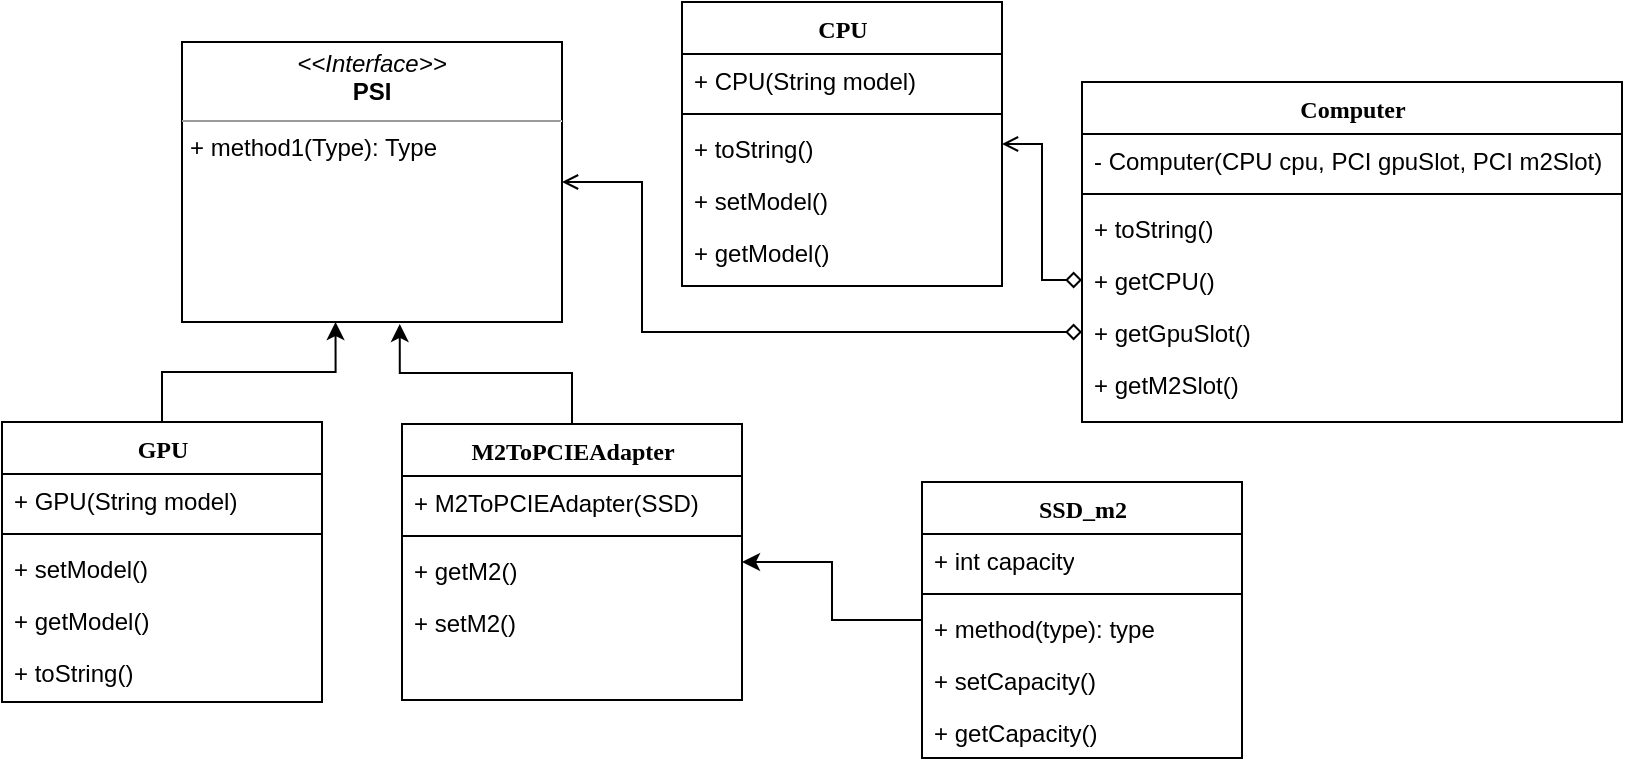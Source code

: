 <mxfile version="21.3.7" type="google" pages="8">
  <diagram name="Adapter" id="6133507b-19e7-1e82-6fc7-422aa6c4b21f">
    <mxGraphModel grid="1" page="1" gridSize="10" guides="1" tooltips="1" connect="1" arrows="1" fold="1" pageScale="1" pageWidth="1100" pageHeight="850" background="none" math="0" shadow="0">
      <root>
        <mxCell id="0" />
        <mxCell id="1" parent="0" />
        <mxCell id="IrBeje-J5dqwSk78PF1--1" style="edgeStyle=orthogonalEdgeStyle;rounded=0;orthogonalLoop=1;jettySize=auto;html=1;entryX=0.404;entryY=1;entryDx=0;entryDy=0;entryPerimeter=0;" edge="1" parent="1" source="235556782a83e6d0-1" target="b94bc138ca980ef-1">
          <mxGeometry relative="1" as="geometry" />
        </mxCell>
        <mxCell id="235556782a83e6d0-1" value="GPU" style="swimlane;html=1;fontStyle=1;align=center;verticalAlign=top;childLayout=stackLayout;horizontal=1;startSize=26;horizontalStack=0;resizeParent=1;resizeLast=0;collapsible=1;marginBottom=0;swimlaneFillColor=#ffffff;rounded=0;shadow=0;comic=0;labelBackgroundColor=none;strokeWidth=1;fillColor=none;fontFamily=Verdana;fontSize=12" vertex="1" parent="1">
          <mxGeometry x="110" y="230" width="160" height="140" as="geometry" />
        </mxCell>
        <mxCell id="235556782a83e6d0-2" value="+ GPU(String model)" style="text;html=1;strokeColor=none;fillColor=none;align=left;verticalAlign=top;spacingLeft=4;spacingRight=4;whiteSpace=wrap;overflow=hidden;rotatable=0;points=[[0,0.5],[1,0.5]];portConstraint=eastwest;" vertex="1" parent="235556782a83e6d0-1">
          <mxGeometry y="26" width="160" height="26" as="geometry" />
        </mxCell>
        <mxCell id="235556782a83e6d0-6" value="" style="line;html=1;strokeWidth=1;fillColor=none;align=left;verticalAlign=middle;spacingTop=-1;spacingLeft=3;spacingRight=3;rotatable=0;labelPosition=right;points=[];portConstraint=eastwest;" vertex="1" parent="235556782a83e6d0-1">
          <mxGeometry y="52" width="160" height="8" as="geometry" />
        </mxCell>
        <mxCell id="Fu0ui8iAiktsg1PI46tC-8" value="+ setModel()" style="text;html=1;strokeColor=none;fillColor=none;align=left;verticalAlign=top;spacingLeft=4;spacingRight=4;whiteSpace=wrap;overflow=hidden;rotatable=0;points=[[0,0.5],[1,0.5]];portConstraint=eastwest;" vertex="1" parent="235556782a83e6d0-1">
          <mxGeometry y="60" width="160" height="26" as="geometry" />
        </mxCell>
        <mxCell id="Fu0ui8iAiktsg1PI46tC-9" value="+ getModel()" style="text;html=1;strokeColor=none;fillColor=none;align=left;verticalAlign=top;spacingLeft=4;spacingRight=4;whiteSpace=wrap;overflow=hidden;rotatable=0;points=[[0,0.5],[1,0.5]];portConstraint=eastwest;" vertex="1" parent="235556782a83e6d0-1">
          <mxGeometry y="86" width="160" height="26" as="geometry" />
        </mxCell>
        <mxCell id="Fu0ui8iAiktsg1PI46tC-10" value="+ toString()" style="text;html=1;strokeColor=none;fillColor=none;align=left;verticalAlign=top;spacingLeft=4;spacingRight=4;whiteSpace=wrap;overflow=hidden;rotatable=0;points=[[0,0.5],[1,0.5]];portConstraint=eastwest;" vertex="1" parent="235556782a83e6d0-1">
          <mxGeometry y="112" width="160" height="26" as="geometry" />
        </mxCell>
        <mxCell id="78961159f06e98e8-17" value="CPU" style="swimlane;html=1;fontStyle=1;align=center;verticalAlign=top;childLayout=stackLayout;horizontal=1;startSize=26;horizontalStack=0;resizeParent=1;resizeLast=0;collapsible=1;marginBottom=0;swimlaneFillColor=#ffffff;rounded=0;shadow=0;comic=0;labelBackgroundColor=none;strokeWidth=1;fillColor=none;fontFamily=Verdana;fontSize=12" vertex="1" parent="1">
          <mxGeometry x="450" y="20" width="160" height="142" as="geometry" />
        </mxCell>
        <mxCell id="78961159f06e98e8-24" value="+ CPU(String model)" style="text;html=1;strokeColor=none;fillColor=none;align=left;verticalAlign=top;spacingLeft=4;spacingRight=4;whiteSpace=wrap;overflow=hidden;rotatable=0;points=[[0,0.5],[1,0.5]];portConstraint=eastwest;" vertex="1" parent="78961159f06e98e8-17">
          <mxGeometry y="26" width="160" height="26" as="geometry" />
        </mxCell>
        <mxCell id="78961159f06e98e8-19" value="" style="line;html=1;strokeWidth=1;fillColor=none;align=left;verticalAlign=middle;spacingTop=-1;spacingLeft=3;spacingRight=3;rotatable=0;labelPosition=right;points=[];portConstraint=eastwest;" vertex="1" parent="78961159f06e98e8-17">
          <mxGeometry y="52" width="160" height="8" as="geometry" />
        </mxCell>
        <mxCell id="78961159f06e98e8-27" value="+ toString()" style="text;html=1;strokeColor=none;fillColor=none;align=left;verticalAlign=top;spacingLeft=4;spacingRight=4;whiteSpace=wrap;overflow=hidden;rotatable=0;points=[[0,0.5],[1,0.5]];portConstraint=eastwest;" vertex="1" parent="78961159f06e98e8-17">
          <mxGeometry y="60" width="160" height="26" as="geometry" />
        </mxCell>
        <mxCell id="Fu0ui8iAiktsg1PI46tC-7" value="+ setModel()" style="text;html=1;strokeColor=none;fillColor=none;align=left;verticalAlign=top;spacingLeft=4;spacingRight=4;whiteSpace=wrap;overflow=hidden;rotatable=0;points=[[0,0.5],[1,0.5]];portConstraint=eastwest;" vertex="1" parent="78961159f06e98e8-17">
          <mxGeometry y="86" width="160" height="26" as="geometry" />
        </mxCell>
        <mxCell id="Fu0ui8iAiktsg1PI46tC-6" value="+ getModel()" style="text;html=1;strokeColor=none;fillColor=none;align=left;verticalAlign=top;spacingLeft=4;spacingRight=4;whiteSpace=wrap;overflow=hidden;rotatable=0;points=[[0,0.5],[1,0.5]];portConstraint=eastwest;" vertex="1" parent="78961159f06e98e8-17">
          <mxGeometry y="112" width="160" height="26" as="geometry" />
        </mxCell>
        <mxCell id="b94bc138ca980ef-1" value="&lt;p style=&quot;margin:0px;margin-top:4px;text-align:center;&quot;&gt;&lt;i&gt;&amp;lt;&amp;lt;Interface&amp;gt;&amp;gt;&lt;/i&gt;&lt;br&gt;&lt;b&gt;PSI&lt;/b&gt;&lt;/p&gt;&lt;hr size=&quot;1&quot;&gt;&lt;p style=&quot;margin:0px;margin-left:4px;&quot;&gt;&lt;/p&gt;&lt;p style=&quot;margin:0px;margin-left:4px;&quot;&gt;+ method1(Type): Type&lt;br&gt;&lt;br&gt;&lt;/p&gt;" style="verticalAlign=top;align=left;overflow=fill;fontSize=12;fontFamily=Helvetica;html=1;rounded=0;shadow=0;comic=0;labelBackgroundColor=none;strokeWidth=1" vertex="1" parent="1">
          <mxGeometry x="200" y="40" width="190" height="140" as="geometry" />
        </mxCell>
        <mxCell id="qk5HmIqvtt3ZKCgUE8FY-1" value="Computer" style="swimlane;html=1;fontStyle=1;align=center;verticalAlign=top;childLayout=stackLayout;horizontal=1;startSize=26;horizontalStack=0;resizeParent=1;resizeLast=0;collapsible=1;marginBottom=0;swimlaneFillColor=#ffffff;rounded=0;shadow=0;comic=0;labelBackgroundColor=none;strokeWidth=1;fillColor=none;fontFamily=Verdana;fontSize=12" vertex="1" parent="1">
          <mxGeometry x="650" y="60" width="270" height="170" as="geometry" />
        </mxCell>
        <mxCell id="qk5HmIqvtt3ZKCgUE8FY-2" value="-&amp;nbsp;Computer(CPU cpu, PCI gpuSlot, PCI m2Slot)" style="text;html=1;strokeColor=none;fillColor=none;align=left;verticalAlign=top;spacingLeft=4;spacingRight=4;whiteSpace=wrap;overflow=hidden;rotatable=1;points=[[0,0.5],[1,0.5]];portConstraint=eastwest;movable=1;resizable=1;deletable=1;editable=1;locked=0;connectable=1;" vertex="1" parent="qk5HmIqvtt3ZKCgUE8FY-1">
          <mxGeometry y="26" width="270" height="26" as="geometry" />
        </mxCell>
        <mxCell id="qk5HmIqvtt3ZKCgUE8FY-8" value="" style="line;html=1;strokeWidth=1;fillColor=none;align=left;verticalAlign=middle;spacingTop=-1;spacingLeft=3;spacingRight=3;rotatable=0;labelPosition=right;points=[];portConstraint=eastwest;" vertex="1" parent="qk5HmIqvtt3ZKCgUE8FY-1">
          <mxGeometry y="52" width="270" height="8" as="geometry" />
        </mxCell>
        <mxCell id="qk5HmIqvtt3ZKCgUE8FY-9" value="+ toString()" style="text;html=1;strokeColor=none;fillColor=none;align=left;verticalAlign=top;spacingLeft=4;spacingRight=4;whiteSpace=wrap;overflow=hidden;rotatable=1;points=[[0,0.5],[1,0.5]];portConstraint=eastwest;movable=1;resizable=1;deletable=1;editable=1;locked=0;connectable=1;" vertex="1" parent="qk5HmIqvtt3ZKCgUE8FY-1">
          <mxGeometry y="60" width="270" height="26" as="geometry" />
        </mxCell>
        <mxCell id="qk5HmIqvtt3ZKCgUE8FY-12" value="+ getCPU()" style="text;html=1;strokeColor=none;fillColor=none;align=left;verticalAlign=top;spacingLeft=4;spacingRight=4;whiteSpace=wrap;overflow=hidden;rotatable=1;points=[[0,0.5],[1,0.5]];portConstraint=eastwest;movable=1;resizable=1;deletable=1;editable=1;locked=0;connectable=1;" vertex="1" parent="qk5HmIqvtt3ZKCgUE8FY-1">
          <mxGeometry y="86" width="270" height="26" as="geometry" />
        </mxCell>
        <mxCell id="qk5HmIqvtt3ZKCgUE8FY-15" value="+ getGpuSlot()" style="text;html=1;strokeColor=none;fillColor=none;align=left;verticalAlign=top;spacingLeft=4;spacingRight=4;whiteSpace=wrap;overflow=hidden;rotatable=1;points=[[0,0.5],[1,0.5]];portConstraint=eastwest;movable=1;resizable=1;deletable=1;editable=1;locked=0;connectable=1;" vertex="1" parent="qk5HmIqvtt3ZKCgUE8FY-1">
          <mxGeometry y="112" width="270" height="26" as="geometry" />
        </mxCell>
        <mxCell id="qk5HmIqvtt3ZKCgUE8FY-16" value="+ getM2Slot()" style="text;html=1;strokeColor=none;fillColor=none;align=left;verticalAlign=top;spacingLeft=4;spacingRight=4;whiteSpace=wrap;overflow=hidden;rotatable=1;points=[[0,0.5],[1,0.5]];portConstraint=eastwest;movable=1;resizable=1;deletable=1;editable=1;locked=0;connectable=1;" vertex="1" parent="qk5HmIqvtt3ZKCgUE8FY-1">
          <mxGeometry y="138" width="270" height="26" as="geometry" />
        </mxCell>
        <mxCell id="IrBeje-J5dqwSk78PF1--2" style="edgeStyle=orthogonalEdgeStyle;rounded=0;orthogonalLoop=1;jettySize=auto;html=1;entryX=0.573;entryY=1.007;entryDx=0;entryDy=0;entryPerimeter=0;" edge="1" parent="1" source="qk5HmIqvtt3ZKCgUE8FY-19" target="b94bc138ca980ef-1">
          <mxGeometry relative="1" as="geometry" />
        </mxCell>
        <mxCell id="qk5HmIqvtt3ZKCgUE8FY-19" value="M2ToPCIEAdapter" style="swimlane;html=1;fontStyle=1;align=center;verticalAlign=top;childLayout=stackLayout;horizontal=1;startSize=26;horizontalStack=0;resizeParent=1;resizeLast=0;collapsible=1;marginBottom=0;swimlaneFillColor=#ffffff;rounded=0;shadow=0;comic=0;labelBackgroundColor=none;strokeWidth=1;fillColor=none;fontFamily=Verdana;fontSize=12" vertex="1" parent="1">
          <mxGeometry x="310" y="231" width="170" height="138" as="geometry" />
        </mxCell>
        <mxCell id="qk5HmIqvtt3ZKCgUE8FY-20" value="+&amp;nbsp;M2ToPCIEAdapter(SSD)" style="text;html=1;strokeColor=none;fillColor=none;align=left;verticalAlign=top;spacingLeft=4;spacingRight=4;whiteSpace=wrap;overflow=hidden;rotatable=0;points=[[0,0.5],[1,0.5]];portConstraint=eastwest;" vertex="1" parent="qk5HmIqvtt3ZKCgUE8FY-19">
          <mxGeometry y="26" width="170" height="26" as="geometry" />
        </mxCell>
        <mxCell id="qk5HmIqvtt3ZKCgUE8FY-23" value="" style="line;html=1;strokeWidth=1;fillColor=none;align=left;verticalAlign=middle;spacingTop=-1;spacingLeft=3;spacingRight=3;rotatable=0;labelPosition=right;points=[];portConstraint=eastwest;" vertex="1" parent="qk5HmIqvtt3ZKCgUE8FY-19">
          <mxGeometry y="52" width="170" height="8" as="geometry" />
        </mxCell>
        <mxCell id="Fu0ui8iAiktsg1PI46tC-12" value="+ getM2()" style="text;html=1;strokeColor=none;fillColor=none;align=left;verticalAlign=top;spacingLeft=4;spacingRight=4;whiteSpace=wrap;overflow=hidden;rotatable=0;points=[[0,0.5],[1,0.5]];portConstraint=eastwest;" vertex="1" parent="qk5HmIqvtt3ZKCgUE8FY-19">
          <mxGeometry y="60" width="170" height="26" as="geometry" />
        </mxCell>
        <mxCell id="Fu0ui8iAiktsg1PI46tC-11" value="+ setM2()" style="text;html=1;strokeColor=none;fillColor=none;align=left;verticalAlign=top;spacingLeft=4;spacingRight=4;whiteSpace=wrap;overflow=hidden;rotatable=0;points=[[0,0.5],[1,0.5]];portConstraint=eastwest;" vertex="1" parent="qk5HmIqvtt3ZKCgUE8FY-19">
          <mxGeometry y="86" width="170" height="26" as="geometry" />
        </mxCell>
        <mxCell id="wg0VJjesNaIa3C4vgjxF-2" style="edgeStyle=orthogonalEdgeStyle;rounded=0;orthogonalLoop=1;jettySize=auto;html=1;" edge="1" parent="1" source="qk5HmIqvtt3ZKCgUE8FY-32" target="qk5HmIqvtt3ZKCgUE8FY-19">
          <mxGeometry relative="1" as="geometry" />
        </mxCell>
        <mxCell id="qk5HmIqvtt3ZKCgUE8FY-32" value="SSD_m2" style="swimlane;html=1;fontStyle=1;align=center;verticalAlign=top;childLayout=stackLayout;horizontal=1;startSize=26;horizontalStack=0;resizeParent=1;resizeLast=0;collapsible=1;marginBottom=0;swimlaneFillColor=#ffffff;rounded=0;shadow=0;comic=0;labelBackgroundColor=none;strokeWidth=1;fillColor=none;fontFamily=Verdana;fontSize=12" vertex="1" parent="1">
          <mxGeometry x="570" y="260" width="160" height="138" as="geometry" />
        </mxCell>
        <mxCell id="qk5HmIqvtt3ZKCgUE8FY-33" value="+ int capacity" style="text;html=1;strokeColor=none;fillColor=none;align=left;verticalAlign=top;spacingLeft=4;spacingRight=4;whiteSpace=wrap;overflow=hidden;rotatable=0;points=[[0,0.5],[1,0.5]];portConstraint=eastwest;" vertex="1" parent="qk5HmIqvtt3ZKCgUE8FY-32">
          <mxGeometry y="26" width="160" height="26" as="geometry" />
        </mxCell>
        <mxCell id="qk5HmIqvtt3ZKCgUE8FY-35" value="" style="line;html=1;strokeWidth=1;fillColor=none;align=left;verticalAlign=middle;spacingTop=-1;spacingLeft=3;spacingRight=3;rotatable=0;labelPosition=right;points=[];portConstraint=eastwest;" vertex="1" parent="qk5HmIqvtt3ZKCgUE8FY-32">
          <mxGeometry y="52" width="160" height="8" as="geometry" />
        </mxCell>
        <mxCell id="qk5HmIqvtt3ZKCgUE8FY-36" value="+ method(type): type" style="text;html=1;strokeColor=none;fillColor=none;align=left;verticalAlign=top;spacingLeft=4;spacingRight=4;whiteSpace=wrap;overflow=hidden;rotatable=0;points=[[0,0.5],[1,0.5]];portConstraint=eastwest;" vertex="1" parent="qk5HmIqvtt3ZKCgUE8FY-32">
          <mxGeometry y="60" width="160" height="26" as="geometry" />
        </mxCell>
        <mxCell id="rCrNeBHZ88y8U0VPlOgP-2" value="+ setCapacity&lt;span style=&quot;background-color: initial;&quot;&gt;()&lt;/span&gt;" style="text;html=1;strokeColor=none;fillColor=none;align=left;verticalAlign=top;spacingLeft=4;spacingRight=4;whiteSpace=wrap;overflow=hidden;rotatable=0;points=[[0,0.5],[1,0.5]];portConstraint=eastwest;" vertex="1" parent="qk5HmIqvtt3ZKCgUE8FY-32">
          <mxGeometry y="86" width="160" height="26" as="geometry" />
        </mxCell>
        <mxCell id="rCrNeBHZ88y8U0VPlOgP-1" value="+ getCapacity&lt;span style=&quot;background-color: initial;&quot;&gt;()&lt;/span&gt;" style="text;html=1;strokeColor=none;fillColor=none;align=left;verticalAlign=top;spacingLeft=4;spacingRight=4;whiteSpace=wrap;overflow=hidden;rotatable=0;points=[[0,0.5],[1,0.5]];portConstraint=eastwest;" vertex="1" parent="qk5HmIqvtt3ZKCgUE8FY-32">
          <mxGeometry y="112" width="160" height="26" as="geometry" />
        </mxCell>
        <mxCell id="qk5HmIqvtt3ZKCgUE8FY-37" style="edgeStyle=orthogonalEdgeStyle;rounded=0;orthogonalLoop=1;jettySize=auto;html=1;endArrow=open;endFill=0;startArrow=diamond;startFill=0;" edge="1" parent="1" source="qk5HmIqvtt3ZKCgUE8FY-12" target="78961159f06e98e8-17">
          <mxGeometry relative="1" as="geometry" />
        </mxCell>
        <mxCell id="Lp0YwvXMMcNIhywp6EEN-1" style="edgeStyle=orthogonalEdgeStyle;rounded=0;orthogonalLoop=1;jettySize=auto;html=1;endArrow=open;endFill=0;startArrow=diamond;startFill=0;" edge="1" parent="1" source="qk5HmIqvtt3ZKCgUE8FY-15" target="b94bc138ca980ef-1">
          <mxGeometry relative="1" as="geometry">
            <Array as="points">
              <mxPoint x="430" y="185" />
              <mxPoint x="430" y="110" />
            </Array>
          </mxGeometry>
        </mxCell>
      </root>
    </mxGraphModel>
  </diagram>
  <diagram id="y-YUnunRbw8kRbJqy32f" name="Decorator">
    <mxGraphModel grid="1" page="1" gridSize="10" guides="1" tooltips="1" connect="1" arrows="1" fold="1" pageScale="1" pageWidth="827" pageHeight="1169" math="0" shadow="0">
      <root>
        <mxCell id="0" />
        <mxCell id="1" parent="0" />
        <mxCell id="IGIHDbpBNM1bS79w1LcY-16" style="edgeStyle=orthogonalEdgeStyle;rounded=0;orthogonalLoop=1;jettySize=auto;html=1;dashed=1;endArrow=block;endFill=1;" edge="1" parent="1" source="nGSgNMH1stdtzNSOUbzV-2" target="nGSgNMH1stdtzNSOUbzV-12">
          <mxGeometry relative="1" as="geometry" />
        </mxCell>
        <mxCell id="nGSgNMH1stdtzNSOUbzV-2" value="GPU" style="swimlane;html=1;fontStyle=1;align=center;verticalAlign=top;childLayout=stackLayout;horizontal=1;startSize=26;horizontalStack=0;resizeParent=1;resizeLast=0;collapsible=1;marginBottom=0;swimlaneFillColor=#ffffff;rounded=0;shadow=0;comic=0;labelBackgroundColor=none;strokeWidth=1;fillColor=none;fontFamily=Verdana;fontSize=12" vertex="1" parent="1">
          <mxGeometry x="40" y="460" width="160" height="118" as="geometry" />
        </mxCell>
        <mxCell id="nGSgNMH1stdtzNSOUbzV-3" value="+ field: type" style="text;html=1;strokeColor=none;fillColor=none;align=left;verticalAlign=top;spacingLeft=4;spacingRight=4;whiteSpace=wrap;overflow=hidden;rotatable=0;points=[[0,0.5],[1,0.5]];portConstraint=eastwest;" vertex="1" parent="nGSgNMH1stdtzNSOUbzV-2">
          <mxGeometry y="26" width="160" height="26" as="geometry" />
        </mxCell>
        <mxCell id="nGSgNMH1stdtzNSOUbzV-5" value="" style="line;html=1;strokeWidth=1;fillColor=none;align=left;verticalAlign=middle;spacingTop=-1;spacingLeft=3;spacingRight=3;rotatable=0;labelPosition=right;points=[];portConstraint=eastwest;" vertex="1" parent="nGSgNMH1stdtzNSOUbzV-2">
          <mxGeometry y="52" width="160" height="8" as="geometry" />
        </mxCell>
        <mxCell id="nGSgNMH1stdtzNSOUbzV-6" value="+ method(type): type" style="text;html=1;strokeColor=none;fillColor=none;align=left;verticalAlign=top;spacingLeft=4;spacingRight=4;whiteSpace=wrap;overflow=hidden;rotatable=0;points=[[0,0.5],[1,0.5]];portConstraint=eastwest;" vertex="1" parent="nGSgNMH1stdtzNSOUbzV-2">
          <mxGeometry y="60" width="160" height="26" as="geometry" />
        </mxCell>
        <mxCell id="nGSgNMH1stdtzNSOUbzV-13" value="Computer" style="swimlane;html=1;fontStyle=1;align=center;verticalAlign=top;childLayout=stackLayout;horizontal=1;startSize=26;horizontalStack=0;resizeParent=1;resizeLast=0;collapsible=1;marginBottom=0;swimlaneFillColor=#ffffff;rounded=0;shadow=0;comic=0;labelBackgroundColor=none;strokeWidth=1;fillColor=none;fontFamily=Verdana;fontSize=12" vertex="1" parent="1">
          <mxGeometry x="300" y="30" width="210" height="242" as="geometry" />
        </mxCell>
        <mxCell id="nGSgNMH1stdtzNSOUbzV-14" value="- result : Computer" style="text;html=1;strokeColor=none;fillColor=none;align=left;verticalAlign=top;spacingLeft=4;spacingRight=4;whiteSpace=wrap;overflow=hidden;rotatable=1;points=[[0,0.5],[1,0.5]];portConstraint=eastwest;movable=1;resizable=1;deletable=1;editable=1;locked=0;connectable=1;" vertex="1" parent="nGSgNMH1stdtzNSOUbzV-13">
          <mxGeometry y="26" width="210" height="26" as="geometry" />
        </mxCell>
        <mxCell id="PPmCJy-w86dFw5DroVgB-4" value="- CPU cpu" style="text;html=1;strokeColor=none;fillColor=none;align=left;verticalAlign=top;spacingLeft=4;spacingRight=4;whiteSpace=wrap;overflow=hidden;rotatable=1;points=[[0,0.5],[1,0.5]];portConstraint=eastwest;movable=1;resizable=1;deletable=1;editable=1;locked=0;connectable=1;" vertex="1" parent="nGSgNMH1stdtzNSOUbzV-13">
          <mxGeometry y="52" width="210" height="26" as="geometry" />
        </mxCell>
        <mxCell id="PPmCJy-w86dFw5DroVgB-2" value="- PCI gpuSlot" style="text;html=1;strokeColor=none;fillColor=none;align=left;verticalAlign=top;spacingLeft=4;spacingRight=4;whiteSpace=wrap;overflow=hidden;rotatable=1;points=[[0,0.5],[1,0.5]];portConstraint=eastwest;movable=1;resizable=1;deletable=1;editable=1;locked=0;connectable=1;" vertex="1" parent="nGSgNMH1stdtzNSOUbzV-13">
          <mxGeometry y="78" width="210" height="26" as="geometry" />
        </mxCell>
        <mxCell id="PPmCJy-w86dFw5DroVgB-3" value="- PCI m2Slot" style="text;html=1;strokeColor=none;fillColor=none;align=left;verticalAlign=top;spacingLeft=4;spacingRight=4;whiteSpace=wrap;overflow=hidden;rotatable=1;points=[[0,0.5],[1,0.5]];portConstraint=eastwest;movable=1;resizable=1;deletable=1;editable=1;locked=0;connectable=1;" vertex="1" parent="nGSgNMH1stdtzNSOUbzV-13">
          <mxGeometry y="104" width="210" height="26" as="geometry" />
        </mxCell>
        <mxCell id="nGSgNMH1stdtzNSOUbzV-15" value="" style="line;html=1;strokeWidth=1;fillColor=none;align=left;verticalAlign=middle;spacingTop=-1;spacingLeft=3;spacingRight=3;rotatable=0;labelPosition=right;points=[];portConstraint=eastwest;" vertex="1" parent="nGSgNMH1stdtzNSOUbzV-13">
          <mxGeometry y="130" width="210" height="8" as="geometry" />
        </mxCell>
        <mxCell id="nGSgNMH1stdtzNSOUbzV-16" value="+ toString()" style="text;html=1;strokeColor=none;fillColor=none;align=left;verticalAlign=top;spacingLeft=4;spacingRight=4;whiteSpace=wrap;overflow=hidden;rotatable=1;points=[[0,0.5],[1,0.5]];portConstraint=eastwest;movable=1;resizable=1;deletable=1;editable=1;locked=0;connectable=1;" vertex="1" parent="nGSgNMH1stdtzNSOUbzV-13">
          <mxGeometry y="138" width="210" height="26" as="geometry" />
        </mxCell>
        <mxCell id="nGSgNMH1stdtzNSOUbzV-17" value="+ getCpu()" style="text;html=1;strokeColor=none;fillColor=none;align=left;verticalAlign=top;spacingLeft=4;spacingRight=4;whiteSpace=wrap;overflow=hidden;rotatable=1;points=[[0,0.5],[1,0.5]];portConstraint=eastwest;movable=1;resizable=1;deletable=1;editable=1;locked=0;connectable=1;" vertex="1" parent="nGSgNMH1stdtzNSOUbzV-13">
          <mxGeometry y="164" width="210" height="26" as="geometry" />
        </mxCell>
        <mxCell id="nGSgNMH1stdtzNSOUbzV-18" value="+ getGpuSlot()" style="text;html=1;strokeColor=none;fillColor=none;align=left;verticalAlign=top;spacingLeft=4;spacingRight=4;whiteSpace=wrap;overflow=hidden;rotatable=1;points=[[0,0.5],[1,0.5]];portConstraint=eastwest;movable=1;resizable=1;deletable=1;editable=1;locked=0;connectable=1;" vertex="1" parent="nGSgNMH1stdtzNSOUbzV-13">
          <mxGeometry y="190" width="210" height="26" as="geometry" />
        </mxCell>
        <mxCell id="nGSgNMH1stdtzNSOUbzV-21" value="+ getM2Slot()" style="text;html=1;strokeColor=none;fillColor=none;align=left;verticalAlign=top;spacingLeft=4;spacingRight=4;whiteSpace=wrap;overflow=hidden;rotatable=1;points=[[0,0.5],[1,0.5]];portConstraint=eastwest;movable=1;resizable=1;deletable=1;editable=1;locked=0;connectable=1;" vertex="1" parent="nGSgNMH1stdtzNSOUbzV-13">
          <mxGeometry y="216" width="210" height="26" as="geometry" />
        </mxCell>
        <mxCell id="IGIHDbpBNM1bS79w1LcY-17" style="edgeStyle=orthogonalEdgeStyle;rounded=0;orthogonalLoop=1;jettySize=auto;html=1;entryX=0.5;entryY=1;entryDx=0;entryDy=0;dashed=1;endArrow=block;endFill=1;" edge="1" parent="1" source="nGSgNMH1stdtzNSOUbzV-24" target="nGSgNMH1stdtzNSOUbzV-12">
          <mxGeometry relative="1" as="geometry" />
        </mxCell>
        <mxCell id="nGSgNMH1stdtzNSOUbzV-24" value="M2ToPCIEAdapter" style="swimlane;html=1;fontStyle=1;align=center;verticalAlign=top;childLayout=stackLayout;horizontal=1;startSize=26;horizontalStack=0;resizeParent=1;resizeLast=0;collapsible=1;marginBottom=0;swimlaneFillColor=#ffffff;rounded=0;shadow=0;comic=0;labelBackgroundColor=none;strokeWidth=1;fillColor=none;fontFamily=Verdana;fontSize=12" vertex="1" parent="1">
          <mxGeometry x="230" y="510" width="160" height="112" as="geometry" />
        </mxCell>
        <mxCell id="BY6Vucesmi3Ph7O8pew4-1" value="+&amp;nbsp;M2ToPCIEAdapter(SSD)" style="text;html=1;strokeColor=none;fillColor=none;align=left;verticalAlign=top;spacingLeft=4;spacingRight=4;whiteSpace=wrap;overflow=hidden;rotatable=0;points=[[0,0.5],[1,0.5]];portConstraint=eastwest;" vertex="1" parent="nGSgNMH1stdtzNSOUbzV-24">
          <mxGeometry y="26" width="160" height="26" as="geometry" />
        </mxCell>
        <mxCell id="nGSgNMH1stdtzNSOUbzV-26" value="" style="line;html=1;strokeWidth=1;fillColor=none;align=left;verticalAlign=middle;spacingTop=-1;spacingLeft=3;spacingRight=3;rotatable=0;labelPosition=right;points=[];portConstraint=eastwest;" vertex="1" parent="nGSgNMH1stdtzNSOUbzV-24">
          <mxGeometry y="52" width="160" height="8" as="geometry" />
        </mxCell>
        <mxCell id="IGIHDbpBNM1bS79w1LcY-4" style="edgeStyle=orthogonalEdgeStyle;rounded=0;orthogonalLoop=1;jettySize=auto;html=1;entryX=0.5;entryY=1;entryDx=0;entryDy=0;startArrow=diamondThin;startFill=0;endArrow=open;endFill=0;strokeWidth=1;" edge="1" parent="1" source="nGSgNMH1stdtzNSOUbzV-12" target="nGSgNMH1stdtzNSOUbzV-13">
          <mxGeometry relative="1" as="geometry" />
        </mxCell>
        <mxCell id="nGSgNMH1stdtzNSOUbzV-12" value="&lt;p style=&quot;margin:0px;margin-top:4px;text-align:center;&quot;&gt;&lt;i&gt;&amp;lt;&amp;lt;Interface&amp;gt;&amp;gt;&lt;/i&gt;&lt;br&gt;&lt;b&gt;PSI&lt;/b&gt;&lt;/p&gt;&lt;hr size=&quot;1&quot;&gt;&lt;p style=&quot;margin:0px;margin-left:4px;&quot;&gt;+&amp;nbsp;&lt;/p&gt;&lt;hr size=&quot;1&quot;&gt;&lt;p style=&quot;margin:0px;margin-left:4px;&quot;&gt;+&amp;nbsp;&lt;/p&gt;" style="verticalAlign=top;align=left;overflow=fill;fontSize=12;fontFamily=Helvetica;html=1;rounded=0;shadow=0;comic=0;labelBackgroundColor=none;strokeWidth=1" vertex="1" parent="1">
          <mxGeometry x="200" y="320" width="160" height="100" as="geometry" />
        </mxCell>
        <mxCell id="IGIHDbpBNM1bS79w1LcY-5" style="edgeStyle=orthogonalEdgeStyle;rounded=0;orthogonalLoop=1;jettySize=auto;html=1;entryX=0.5;entryY=1;entryDx=0;entryDy=0;startArrow=diamondThin;startFill=0;endArrow=open;endFill=0;strokeWidth=1;" edge="1" parent="1" source="IGIHDbpBNM1bS79w1LcY-2" target="nGSgNMH1stdtzNSOUbzV-13">
          <mxGeometry relative="1" as="geometry" />
        </mxCell>
        <mxCell id="IGIHDbpBNM1bS79w1LcY-2" value="&lt;p style=&quot;margin:0px;margin-top:4px;text-align:center;&quot;&gt;&lt;i&gt;&amp;lt;&amp;lt;Interface&amp;gt;&amp;gt;&lt;/i&gt;&lt;br&gt;&lt;b&gt;CPU&lt;/b&gt;&lt;/p&gt;&lt;hr size=&quot;1&quot;&gt;&lt;p style=&quot;margin:0px;margin-left:4px;&quot;&gt;+&lt;/p&gt;&lt;hr size=&quot;1&quot;&gt;&lt;p style=&quot;margin:0px;margin-left:4px;&quot;&gt;+&amp;nbsp;getClockFrequency()&lt;/p&gt;" style="verticalAlign=top;align=left;overflow=fill;fontSize=12;fontFamily=Helvetica;html=1;rounded=0;shadow=0;comic=0;labelBackgroundColor=none;strokeWidth=1" vertex="1" parent="1">
          <mxGeometry x="440" y="320" width="160" height="100" as="geometry" />
        </mxCell>
        <mxCell id="IGIHDbpBNM1bS79w1LcY-15" style="edgeStyle=orthogonalEdgeStyle;rounded=0;orthogonalLoop=1;jettySize=auto;html=1;entryX=0.5;entryY=1;entryDx=0;entryDy=0;startArrow=diamondThin;startFill=0;" edge="1" parent="1" source="IGIHDbpBNM1bS79w1LcY-7" target="IGIHDbpBNM1bS79w1LcY-2">
          <mxGeometry relative="1" as="geometry" />
        </mxCell>
        <mxCell id="IGIHDbpBNM1bS79w1LcY-7" value="OverclockedCPU" style="swimlane;html=1;fontStyle=1;align=center;verticalAlign=top;childLayout=stackLayout;horizontal=1;startSize=26;horizontalStack=0;resizeParent=1;resizeLast=0;collapsible=1;marginBottom=0;swimlaneFillColor=#ffffff;rounded=0;shadow=0;comic=0;labelBackgroundColor=none;strokeWidth=1;fillColor=none;fontFamily=Verdana;fontSize=12" vertex="1" parent="1">
          <mxGeometry x="440" y="510" width="160" height="112" as="geometry" />
        </mxCell>
        <mxCell id="IGIHDbpBNM1bS79w1LcY-8" value="+ field: type" style="text;html=1;strokeColor=none;fillColor=none;align=left;verticalAlign=top;spacingLeft=4;spacingRight=4;whiteSpace=wrap;overflow=hidden;rotatable=0;points=[[0,0.5],[1,0.5]];portConstraint=eastwest;" vertex="1" parent="IGIHDbpBNM1bS79w1LcY-7">
          <mxGeometry y="26" width="160" height="26" as="geometry" />
        </mxCell>
        <mxCell id="IGIHDbpBNM1bS79w1LcY-9" value="" style="line;html=1;strokeWidth=1;fillColor=none;align=left;verticalAlign=middle;spacingTop=-1;spacingLeft=3;spacingRight=3;rotatable=0;labelPosition=right;points=[];portConstraint=eastwest;" vertex="1" parent="IGIHDbpBNM1bS79w1LcY-7">
          <mxGeometry y="52" width="160" height="8" as="geometry" />
        </mxCell>
        <mxCell id="PPmCJy-w86dFw5DroVgB-5" value="+&amp;nbsp;getClockFrequency()" style="text;html=1;strokeColor=none;fillColor=none;align=left;verticalAlign=top;spacingLeft=4;spacingRight=4;whiteSpace=wrap;overflow=hidden;rotatable=0;points=[[0,0.5],[1,0.5]];portConstraint=eastwest;" vertex="1" parent="IGIHDbpBNM1bS79w1LcY-7">
          <mxGeometry y="60" width="160" height="26" as="geometry" />
        </mxCell>
        <mxCell id="PPmCJy-w86dFw5DroVgB-1" style="edgeStyle=orthogonalEdgeStyle;rounded=0;orthogonalLoop=1;jettySize=auto;html=1;dashed=1;endArrow=block;endFill=1;" edge="1" parent="1" source="IGIHDbpBNM1bS79w1LcY-11" target="IGIHDbpBNM1bS79w1LcY-2">
          <mxGeometry relative="1" as="geometry">
            <Array as="points">
              <mxPoint x="720" y="480" />
              <mxPoint x="541" y="480" />
            </Array>
          </mxGeometry>
        </mxCell>
        <mxCell id="IGIHDbpBNM1bS79w1LcY-11" value="cpu" style="swimlane;html=1;fontStyle=1;align=center;verticalAlign=top;childLayout=stackLayout;horizontal=1;startSize=26;horizontalStack=0;resizeParent=1;resizeLast=0;collapsible=1;marginBottom=0;swimlaneFillColor=#ffffff;rounded=0;shadow=0;comic=0;labelBackgroundColor=none;strokeWidth=1;fillColor=none;fontFamily=Verdana;fontSize=12" vertex="1" parent="1">
          <mxGeometry x="640" y="510" width="160" height="112" as="geometry" />
        </mxCell>
        <mxCell id="IGIHDbpBNM1bS79w1LcY-12" value="+ field: type" style="text;html=1;strokeColor=none;fillColor=none;align=left;verticalAlign=top;spacingLeft=4;spacingRight=4;whiteSpace=wrap;overflow=hidden;rotatable=0;points=[[0,0.5],[1,0.5]];portConstraint=eastwest;" vertex="1" parent="IGIHDbpBNM1bS79w1LcY-11">
          <mxGeometry y="26" width="160" height="26" as="geometry" />
        </mxCell>
        <mxCell id="IGIHDbpBNM1bS79w1LcY-13" value="" style="line;html=1;strokeWidth=1;fillColor=none;align=left;verticalAlign=middle;spacingTop=-1;spacingLeft=3;spacingRight=3;rotatable=0;labelPosition=right;points=[];portConstraint=eastwest;" vertex="1" parent="IGIHDbpBNM1bS79w1LcY-11">
          <mxGeometry y="52" width="160" height="8" as="geometry" />
        </mxCell>
        <mxCell id="PPmCJy-w86dFw5DroVgB-6" value="+&amp;nbsp;getClockFrequency()" style="text;html=1;strokeColor=none;fillColor=none;align=left;verticalAlign=top;spacingLeft=4;spacingRight=4;whiteSpace=wrap;overflow=hidden;rotatable=0;points=[[0,0.5],[1,0.5]];portConstraint=eastwest;" vertex="1" parent="IGIHDbpBNM1bS79w1LcY-11">
          <mxGeometry y="60" width="160" height="26" as="geometry" />
        </mxCell>
        <mxCell id="IGIHDbpBNM1bS79w1LcY-14" value="+ method(type): type" style="text;html=1;strokeColor=none;fillColor=none;align=left;verticalAlign=top;spacingLeft=4;spacingRight=4;whiteSpace=wrap;overflow=hidden;rotatable=0;points=[[0,0.5],[1,0.5]];portConstraint=eastwest;" vertex="1" parent="IGIHDbpBNM1bS79w1LcY-11">
          <mxGeometry y="86" width="160" height="26" as="geometry" />
        </mxCell>
        <mxCell id="beyQhYgvIaJOMJnMZP-A-1" value="SSD_m2" style="swimlane;html=1;fontStyle=1;align=center;verticalAlign=top;childLayout=stackLayout;horizontal=1;startSize=26;horizontalStack=0;resizeParent=1;resizeLast=0;collapsible=1;marginBottom=0;swimlaneFillColor=#ffffff;rounded=0;shadow=0;comic=0;labelBackgroundColor=none;strokeWidth=1;fillColor=none;fontFamily=Verdana;fontSize=12" vertex="1" parent="1">
          <mxGeometry x="40" y="610" width="160" height="138" as="geometry" />
        </mxCell>
        <mxCell id="beyQhYgvIaJOMJnMZP-A-2" value="+ int capacity" style="text;html=1;strokeColor=none;fillColor=none;align=left;verticalAlign=top;spacingLeft=4;spacingRight=4;whiteSpace=wrap;overflow=hidden;rotatable=0;points=[[0,0.5],[1,0.5]];portConstraint=eastwest;" vertex="1" parent="beyQhYgvIaJOMJnMZP-A-1">
          <mxGeometry y="26" width="160" height="26" as="geometry" />
        </mxCell>
        <mxCell id="beyQhYgvIaJOMJnMZP-A-3" value="" style="line;html=1;strokeWidth=1;fillColor=none;align=left;verticalAlign=middle;spacingTop=-1;spacingLeft=3;spacingRight=3;rotatable=0;labelPosition=right;points=[];portConstraint=eastwest;" vertex="1" parent="beyQhYgvIaJOMJnMZP-A-1">
          <mxGeometry y="52" width="160" height="8" as="geometry" />
        </mxCell>
        <mxCell id="beyQhYgvIaJOMJnMZP-A-4" value="+ method(type): type" style="text;html=1;strokeColor=none;fillColor=none;align=left;verticalAlign=top;spacingLeft=4;spacingRight=4;whiteSpace=wrap;overflow=hidden;rotatable=0;points=[[0,0.5],[1,0.5]];portConstraint=eastwest;" vertex="1" parent="beyQhYgvIaJOMJnMZP-A-1">
          <mxGeometry y="60" width="160" height="26" as="geometry" />
        </mxCell>
        <mxCell id="beyQhYgvIaJOMJnMZP-A-5" value="+ setCapacity&lt;span style=&quot;background-color: initial;&quot;&gt;()&lt;/span&gt;" style="text;html=1;strokeColor=none;fillColor=none;align=left;verticalAlign=top;spacingLeft=4;spacingRight=4;whiteSpace=wrap;overflow=hidden;rotatable=0;points=[[0,0.5],[1,0.5]];portConstraint=eastwest;" vertex="1" parent="beyQhYgvIaJOMJnMZP-A-1">
          <mxGeometry y="86" width="160" height="26" as="geometry" />
        </mxCell>
        <mxCell id="beyQhYgvIaJOMJnMZP-A-6" value="+ getCapacity&lt;span style=&quot;background-color: initial;&quot;&gt;()&lt;/span&gt;" style="text;html=1;strokeColor=none;fillColor=none;align=left;verticalAlign=top;spacingLeft=4;spacingRight=4;whiteSpace=wrap;overflow=hidden;rotatable=0;points=[[0,0.5],[1,0.5]];portConstraint=eastwest;" vertex="1" parent="beyQhYgvIaJOMJnMZP-A-1">
          <mxGeometry y="112" width="160" height="26" as="geometry" />
        </mxCell>
      </root>
    </mxGraphModel>
  </diagram>
  <diagram id="VLfUUsTFwTm87UNmEFkC" name="Facade">
    <mxGraphModel grid="1" page="1" gridSize="10" guides="1" tooltips="1" connect="1" arrows="1" fold="1" pageScale="1" pageWidth="827" pageHeight="1169" math="0" shadow="0">
      <root>
        <mxCell id="0" />
        <mxCell id="1" parent="0" />
        <mxCell id="LCu4zbEP_s6IcDSWP8tV-1" value="&lt;&lt;Interface&gt;&gt;&#xa;CPU" style="swimlane;fontStyle=1;align=center;verticalAlign=top;childLayout=stackLayout;horizontal=1;startSize=48.389;horizontalStack=0;resizeParent=1;resizeParentMax=0;resizeLast=0;collapsible=0;marginBottom=0;" vertex="1" parent="1">
          <mxGeometry x="183" y="20" width="236" height="88.389" as="geometry" />
        </mxCell>
        <mxCell id="LCu4zbEP_s6IcDSWP8tV-2" style="line;strokeWidth=1;fillColor=none;align=left;verticalAlign=middle;spacingTop=-1;spacingLeft=3;spacingRight=3;rotatable=0;labelPosition=right;points=[];portConstraint=eastwest;strokeColor=inherit;" vertex="1" parent="LCu4zbEP_s6IcDSWP8tV-1">
          <mxGeometry y="48.389" width="236" height="8" as="geometry" />
        </mxCell>
        <mxCell id="LCu4zbEP_s6IcDSWP8tV-3" value="+ getClockFrequency() double" style="text;strokeColor=none;fillColor=none;align=left;verticalAlign=top;spacingLeft=4;spacingRight=4;overflow=hidden;rotatable=0;points=[[0,0.5],[1,0.5]];portConstraint=eastwest;" vertex="1" parent="LCu4zbEP_s6IcDSWP8tV-1">
          <mxGeometry y="56.389" width="236" height="32" as="geometry" />
        </mxCell>
        <mxCell id="LCu4zbEP_s6IcDSWP8tV-83" style="edgeStyle=orthogonalEdgeStyle;rounded=0;orthogonalLoop=1;jettySize=auto;html=1;entryX=0.411;entryY=1.023;entryDx=0;entryDy=0;entryPerimeter=0;dashed=1;endArrow=blockThin;endFill=1;" edge="1" parent="1" source="LCu4zbEP_s6IcDSWP8tV-4" target="LCu4zbEP_s6IcDSWP8tV-3">
          <mxGeometry relative="1" as="geometry">
            <mxPoint x="280" y="110" as="targetPoint" />
            <Array as="points">
              <mxPoint x="152" y="140" />
              <mxPoint x="280" y="140" />
            </Array>
          </mxGeometry>
        </mxCell>
        <mxCell id="LCu4zbEP_s6IcDSWP8tV-4" value="CPU2" style="swimlane;fontStyle=1;align=center;verticalAlign=top;childLayout=stackLayout;horizontal=1;startSize=27.944;horizontalStack=0;resizeParent=1;resizeParentMax=0;resizeLast=0;collapsible=0;marginBottom=0;" vertex="1" parent="1">
          <mxGeometry x="20" y="198" width="264" height="175.944" as="geometry" />
        </mxCell>
        <mxCell id="LCu4zbEP_s6IcDSWP8tV-5" value="- String model" style="text;strokeColor=none;fillColor=none;align=left;verticalAlign=top;spacingLeft=4;spacingRight=4;overflow=hidden;rotatable=0;points=[[0,0.5],[1,0.5]];portConstraint=eastwest;" vertex="1" parent="LCu4zbEP_s6IcDSWP8tV-4">
          <mxGeometry y="27.944" width="264" height="28" as="geometry" />
        </mxCell>
        <mxCell id="LCu4zbEP_s6IcDSWP8tV-6" value="- double clockFrequency" style="text;strokeColor=none;fillColor=none;align=left;verticalAlign=top;spacingLeft=4;spacingRight=4;overflow=hidden;rotatable=0;points=[[0,0.5],[1,0.5]];portConstraint=eastwest;" vertex="1" parent="LCu4zbEP_s6IcDSWP8tV-4">
          <mxGeometry y="55.944" width="264" height="28" as="geometry" />
        </mxCell>
        <mxCell id="LCu4zbEP_s6IcDSWP8tV-7" style="line;strokeWidth=1;fillColor=none;align=left;verticalAlign=middle;spacingTop=-1;spacingLeft=3;spacingRight=3;rotatable=0;labelPosition=right;points=[];portConstraint=eastwest;strokeColor=inherit;" vertex="1" parent="LCu4zbEP_s6IcDSWP8tV-4">
          <mxGeometry y="83.944" width="264" height="8" as="geometry" />
        </mxCell>
        <mxCell id="LCu4zbEP_s6IcDSWP8tV-8" value="+ setClockFrequency(double) void" style="text;strokeColor=none;fillColor=none;align=left;verticalAlign=top;spacingLeft=4;spacingRight=4;overflow=hidden;rotatable=0;points=[[0,0.5],[1,0.5]];portConstraint=eastwest;" vertex="1" parent="LCu4zbEP_s6IcDSWP8tV-4">
          <mxGeometry y="91.944" width="264" height="28" as="geometry" />
        </mxCell>
        <mxCell id="LCu4zbEP_s6IcDSWP8tV-9" value="+ toString() String" style="text;strokeColor=none;fillColor=none;align=left;verticalAlign=top;spacingLeft=4;spacingRight=4;overflow=hidden;rotatable=0;points=[[0,0.5],[1,0.5]];portConstraint=eastwest;" vertex="1" parent="LCu4zbEP_s6IcDSWP8tV-4">
          <mxGeometry y="119.944" width="264" height="28" as="geometry" />
        </mxCell>
        <mxCell id="LCu4zbEP_s6IcDSWP8tV-10" value="+ getClockFrequency() double" style="text;strokeColor=none;fillColor=none;align=left;verticalAlign=top;spacingLeft=4;spacingRight=4;overflow=hidden;rotatable=0;points=[[0,0.5],[1,0.5]];portConstraint=eastwest;" vertex="1" parent="LCu4zbEP_s6IcDSWP8tV-4">
          <mxGeometry y="147.944" width="264" height="28" as="geometry" />
        </mxCell>
        <mxCell id="LCu4zbEP_s6IcDSWP8tV-80" style="edgeStyle=orthogonalEdgeStyle;rounded=0;orthogonalLoop=1;jettySize=auto;html=1;startArrow=diamondThin;startFill=1;" edge="1" parent="1" source="LCu4zbEP_s6IcDSWP8tV-11" target="LCu4zbEP_s6IcDSWP8tV-1">
          <mxGeometry relative="1" as="geometry">
            <Array as="points">
              <mxPoint x="414" y="141" />
              <mxPoint x="301" y="141" />
            </Array>
          </mxGeometry>
        </mxCell>
        <mxCell id="LCu4zbEP_s6IcDSWP8tV-82" style="edgeStyle=orthogonalEdgeStyle;rounded=0;orthogonalLoop=1;jettySize=auto;html=1;entryX=0;entryY=0.25;entryDx=0;entryDy=0;startArrow=diamondThin;startFill=1;" edge="1" parent="1" source="LCu4zbEP_s6IcDSWP8tV-11" target="LCu4zbEP_s6IcDSWP8tV-43">
          <mxGeometry relative="1" as="geometry">
            <Array as="points">
              <mxPoint x="420" y="140" />
              <mxPoint x="545" y="140" />
              <mxPoint x="545" y="47" />
            </Array>
          </mxGeometry>
        </mxCell>
        <mxCell id="LCu4zbEP_s6IcDSWP8tV-11" value="Computer" style="swimlane;fontStyle=1;align=center;verticalAlign=top;childLayout=stackLayout;horizontal=1;startSize=26.819;horizontalStack=0;resizeParent=1;resizeParentMax=0;resizeLast=0;collapsible=0;marginBottom=0;" vertex="1" parent="1">
          <mxGeometry x="390" y="160" width="153" height="223.819" as="geometry" />
        </mxCell>
        <mxCell id="LCu4zbEP_s6IcDSWP8tV-12" value="- CPU cpu" style="text;strokeColor=none;fillColor=none;align=left;verticalAlign=top;spacingLeft=4;spacingRight=4;overflow=hidden;rotatable=0;points=[[0,0.5],[1,0.5]];portConstraint=eastwest;" vertex="1" parent="LCu4zbEP_s6IcDSWP8tV-11">
          <mxGeometry y="26.819" width="153" height="27" as="geometry" />
        </mxCell>
        <mxCell id="LCu4zbEP_s6IcDSWP8tV-13" value="- PCI m2Slot" style="text;strokeColor=none;fillColor=none;align=left;verticalAlign=top;spacingLeft=4;spacingRight=4;overflow=hidden;rotatable=0;points=[[0,0.5],[1,0.5]];portConstraint=eastwest;" vertex="1" parent="LCu4zbEP_s6IcDSWP8tV-11">
          <mxGeometry y="53.819" width="153" height="27" as="geometry" />
        </mxCell>
        <mxCell id="LCu4zbEP_s6IcDSWP8tV-14" value="- PCI gpuSlot" style="text;strokeColor=none;fillColor=none;align=left;verticalAlign=top;spacingLeft=4;spacingRight=4;overflow=hidden;rotatable=0;points=[[0,0.5],[1,0.5]];portConstraint=eastwest;" vertex="1" parent="LCu4zbEP_s6IcDSWP8tV-11">
          <mxGeometry y="80.819" width="153" height="27" as="geometry" />
        </mxCell>
        <mxCell id="LCu4zbEP_s6IcDSWP8tV-15" style="line;strokeWidth=1;fillColor=none;align=left;verticalAlign=middle;spacingTop=-1;spacingLeft=3;spacingRight=3;rotatable=0;labelPosition=right;points=[];portConstraint=eastwest;strokeColor=inherit;" vertex="1" parent="LCu4zbEP_s6IcDSWP8tV-11">
          <mxGeometry y="107.819" width="153" height="8" as="geometry" />
        </mxCell>
        <mxCell id="LCu4zbEP_s6IcDSWP8tV-16" value="+ getM2Slot() PCI" style="text;strokeColor=none;fillColor=none;align=left;verticalAlign=top;spacingLeft=4;spacingRight=4;overflow=hidden;rotatable=0;points=[[0,0.5],[1,0.5]];portConstraint=eastwest;" vertex="1" parent="LCu4zbEP_s6IcDSWP8tV-11">
          <mxGeometry y="115.819" width="153" height="27" as="geometry" />
        </mxCell>
        <mxCell id="LCu4zbEP_s6IcDSWP8tV-17" value="+ getCpu() CPU" style="text;strokeColor=none;fillColor=none;align=left;verticalAlign=top;spacingLeft=4;spacingRight=4;overflow=hidden;rotatable=0;points=[[0,0.5],[1,0.5]];portConstraint=eastwest;" vertex="1" parent="LCu4zbEP_s6IcDSWP8tV-11">
          <mxGeometry y="142.819" width="153" height="27" as="geometry" />
        </mxCell>
        <mxCell id="LCu4zbEP_s6IcDSWP8tV-18" value="+ toString() String" style="text;strokeColor=none;fillColor=none;align=left;verticalAlign=top;spacingLeft=4;spacingRight=4;overflow=hidden;rotatable=0;points=[[0,0.5],[1,0.5]];portConstraint=eastwest;" vertex="1" parent="LCu4zbEP_s6IcDSWP8tV-11">
          <mxGeometry y="169.819" width="153" height="27" as="geometry" />
        </mxCell>
        <mxCell id="LCu4zbEP_s6IcDSWP8tV-19" value="+ getGpuSlot() PCI" style="text;strokeColor=none;fillColor=none;align=left;verticalAlign=top;spacingLeft=4;spacingRight=4;overflow=hidden;rotatable=0;points=[[0,0.5],[1,0.5]];portConstraint=eastwest;" vertex="1" parent="LCu4zbEP_s6IcDSWP8tV-11">
          <mxGeometry y="196.819" width="153" height="27" as="geometry" />
        </mxCell>
        <mxCell id="LCu4zbEP_s6IcDSWP8tV-87" style="edgeStyle=orthogonalEdgeStyle;rounded=0;orthogonalLoop=1;jettySize=auto;html=1;startArrow=none;startFill=0;endArrow=open;endFill=0;dashed=1;" edge="1" parent="1" source="LCu4zbEP_s6IcDSWP8tV-20" target="LCu4zbEP_s6IcDSWP8tV-11">
          <mxGeometry relative="1" as="geometry">
            <Array as="points">
              <mxPoint x="500" y="400" />
              <mxPoint x="500" y="400" />
            </Array>
          </mxGeometry>
        </mxCell>
        <mxCell id="LCu4zbEP_s6IcDSWP8tV-88" value="Сreate" style="edgeLabel;html=1;align=center;verticalAlign=middle;resizable=0;points=[];" connectable="0" vertex="1" parent="LCu4zbEP_s6IcDSWP8tV-87">
          <mxGeometry x="0.242" y="1" relative="1" as="geometry">
            <mxPoint as="offset" />
          </mxGeometry>
        </mxCell>
        <mxCell id="LCu4zbEP_s6IcDSWP8tV-92" style="edgeStyle=orthogonalEdgeStyle;rounded=0;orthogonalLoop=1;jettySize=auto;html=1;dashed=1;" edge="1" parent="1" source="LCu4zbEP_s6IcDSWP8tV-20" target="LCu4zbEP_s6IcDSWP8tV-38">
          <mxGeometry relative="1" as="geometry" />
        </mxCell>
        <mxCell id="LCu4zbEP_s6IcDSWP8tV-98" value="Use" style="edgeLabel;html=1;align=center;verticalAlign=middle;resizable=0;points=[];" connectable="0" vertex="1" parent="LCu4zbEP_s6IcDSWP8tV-92">
          <mxGeometry x="0.153" y="1" relative="1" as="geometry">
            <mxPoint as="offset" />
          </mxGeometry>
        </mxCell>
        <mxCell id="LCu4zbEP_s6IcDSWP8tV-93" style="edgeStyle=orthogonalEdgeStyle;rounded=0;orthogonalLoop=1;jettySize=auto;html=1;startArrow=none;startFill=0;endArrow=open;endFill=0;dashed=1;" edge="1" parent="1" source="LCu4zbEP_s6IcDSWP8tV-20" target="LCu4zbEP_s6IcDSWP8tV-29">
          <mxGeometry relative="1" as="geometry">
            <Array as="points">
              <mxPoint x="649" y="556" />
            </Array>
          </mxGeometry>
        </mxCell>
        <mxCell id="LCu4zbEP_s6IcDSWP8tV-96" value="Create" style="edgeLabel;html=1;align=center;verticalAlign=middle;resizable=0;points=[];" connectable="0" vertex="1" parent="LCu4zbEP_s6IcDSWP8tV-93">
          <mxGeometry x="0.267" y="-2" relative="1" as="geometry">
            <mxPoint as="offset" />
          </mxGeometry>
        </mxCell>
        <mxCell id="qrpRTJDuqKyNEhIPVM9X-1" style="edgeStyle=orthogonalEdgeStyle;rounded=0;orthogonalLoop=1;jettySize=auto;html=1;entryX=0.994;entryY=0.117;entryDx=0;entryDy=0;entryPerimeter=0;dashed=1;" edge="1" parent="1" source="LCu4zbEP_s6IcDSWP8tV-20" target="LCu4zbEP_s6IcDSWP8tV-6">
          <mxGeometry relative="1" as="geometry">
            <Array as="points">
              <mxPoint x="370" y="257" />
            </Array>
          </mxGeometry>
        </mxCell>
        <mxCell id="LCu4zbEP_s6IcDSWP8tV-20" value="ComputerFacade" style="swimlane;fontStyle=1;align=center;verticalAlign=top;childLayout=stackLayout;horizontal=1;startSize=28.511;horizontalStack=0;resizeParent=1;resizeParentMax=0;resizeLast=0;collapsible=0;marginBottom=0;" vertex="1" parent="1">
          <mxGeometry x="360" y="480" width="228" height="152.511" as="geometry" />
        </mxCell>
        <mxCell id="LCu4zbEP_s6IcDSWP8tV-21" value="- GPU gpuSlot" style="text;strokeColor=none;fillColor=none;align=left;verticalAlign=top;spacingLeft=4;spacingRight=4;overflow=hidden;rotatable=0;points=[[0,0.5],[1,0.5]];portConstraint=eastwest;" vertex="1" parent="LCu4zbEP_s6IcDSWP8tV-20">
          <mxGeometry y="28.511" width="228" height="29" as="geometry" />
        </mxCell>
        <mxCell id="LCu4zbEP_s6IcDSWP8tV-22" value="- OverclockedCPU cpu2" style="text;strokeColor=none;fillColor=none;align=left;verticalAlign=top;spacingLeft=4;spacingRight=4;overflow=hidden;rotatable=0;points=[[0,0.5],[1,0.5]];portConstraint=eastwest;" vertex="1" parent="LCu4zbEP_s6IcDSWP8tV-20">
          <mxGeometry y="57.511" width="228" height="29" as="geometry" />
        </mxCell>
        <mxCell id="LCu4zbEP_s6IcDSWP8tV-23" value="- PCI m2Slot" style="text;strokeColor=none;fillColor=none;align=left;verticalAlign=top;spacingLeft=4;spacingRight=4;overflow=hidden;rotatable=0;points=[[0,0.5],[1,0.5]];portConstraint=eastwest;" vertex="1" parent="LCu4zbEP_s6IcDSWP8tV-20">
          <mxGeometry y="86.511" width="228" height="29" as="geometry" />
        </mxCell>
        <mxCell id="LCu4zbEP_s6IcDSWP8tV-24" style="line;strokeWidth=1;fillColor=none;align=left;verticalAlign=middle;spacingTop=-1;spacingLeft=3;spacingRight=3;rotatable=0;labelPosition=right;points=[];portConstraint=eastwest;strokeColor=inherit;" vertex="1" parent="LCu4zbEP_s6IcDSWP8tV-20">
          <mxGeometry y="115.511" width="228" height="8" as="geometry" />
        </mxCell>
        <mxCell id="LCu4zbEP_s6IcDSWP8tV-25" value="+ buildComputer() Computer" style="text;strokeColor=none;fillColor=none;align=left;verticalAlign=top;spacingLeft=4;spacingRight=4;overflow=hidden;rotatable=0;points=[[0,0.5],[1,0.5]];portConstraint=eastwest;" vertex="1" parent="LCu4zbEP_s6IcDSWP8tV-20">
          <mxGeometry y="123.511" width="228" height="29" as="geometry" />
        </mxCell>
        <mxCell id="LCu4zbEP_s6IcDSWP8tV-84" style="edgeStyle=orthogonalEdgeStyle;rounded=0;orthogonalLoop=1;jettySize=auto;html=1;entryX=0.5;entryY=1;entryDx=0;entryDy=0;dashed=1;endArrow=blockThin;endFill=1;" edge="1" parent="1" source="LCu4zbEP_s6IcDSWP8tV-29" target="LCu4zbEP_s6IcDSWP8tV-43">
          <mxGeometry relative="1" as="geometry" />
        </mxCell>
        <mxCell id="LCu4zbEP_s6IcDSWP8tV-29" value="GPU" style="swimlane;fontStyle=1;align=center;verticalAlign=top;childLayout=stackLayout;horizontal=1;startSize=32.259;horizontalStack=0;resizeParent=1;resizeParentMax=0;resizeLast=0;collapsible=0;marginBottom=0;" vertex="1" parent="1">
          <mxGeometry x="555.5" y="221.88" width="186" height="104.259" as="geometry" />
        </mxCell>
        <mxCell id="LCu4zbEP_s6IcDSWP8tV-30" value="- String model" style="text;strokeColor=none;fillColor=none;align=left;verticalAlign=top;spacingLeft=4;spacingRight=4;overflow=hidden;rotatable=0;points=[[0,0.5],[1,0.5]];portConstraint=eastwest;" vertex="1" parent="LCu4zbEP_s6IcDSWP8tV-29">
          <mxGeometry y="32.259" width="186" height="32" as="geometry" />
        </mxCell>
        <mxCell id="LCu4zbEP_s6IcDSWP8tV-31" style="line;strokeWidth=1;fillColor=none;align=left;verticalAlign=middle;spacingTop=-1;spacingLeft=3;spacingRight=3;rotatable=0;labelPosition=right;points=[];portConstraint=eastwest;strokeColor=inherit;" vertex="1" parent="LCu4zbEP_s6IcDSWP8tV-29">
          <mxGeometry y="64.259" width="186" height="8" as="geometry" />
        </mxCell>
        <mxCell id="LCu4zbEP_s6IcDSWP8tV-32" value="+ setModel(String) void" style="text;strokeColor=none;fillColor=none;align=left;verticalAlign=top;spacingLeft=4;spacingRight=4;overflow=hidden;rotatable=0;points=[[0,0.5],[1,0.5]];portConstraint=eastwest;" vertex="1" parent="LCu4zbEP_s6IcDSWP8tV-29">
          <mxGeometry y="72.259" width="186" height="32" as="geometry" />
        </mxCell>
        <mxCell id="LCu4zbEP_s6IcDSWP8tV-86" style="edgeStyle=orthogonalEdgeStyle;rounded=0;orthogonalLoop=1;jettySize=auto;html=1;startArrow=diamondThin;startFill=1;" edge="1" parent="1" source="LCu4zbEP_s6IcDSWP8tV-33" target="LCu4zbEP_s6IcDSWP8tV-45">
          <mxGeometry relative="1" as="geometry" />
        </mxCell>
        <mxCell id="LCu4zbEP_s6IcDSWP8tV-33" value="M2ToPCIEAdapter" style="swimlane;fontStyle=1;align=center;verticalAlign=top;childLayout=stackLayout;horizontal=1;startSize=30.194;horizontalStack=0;resizeParent=1;resizeParentMax=0;resizeLast=0;collapsible=0;marginBottom=0;" vertex="1" parent="1">
          <mxGeometry x="808" y="410" width="148" height="128.194" as="geometry" />
        </mxCell>
        <mxCell id="LCu4zbEP_s6IcDSWP8tV-34" value="- int m2SSD" style="text;strokeColor=none;fillColor=none;align=left;verticalAlign=top;spacingLeft=4;spacingRight=4;overflow=hidden;rotatable=0;points=[[0,0.5],[1,0.5]];portConstraint=eastwest;" vertex="1" parent="LCu4zbEP_s6IcDSWP8tV-33">
          <mxGeometry y="30.194" width="148" height="30" as="geometry" />
        </mxCell>
        <mxCell id="LCu4zbEP_s6IcDSWP8tV-35" style="line;strokeWidth=1;fillColor=none;align=left;verticalAlign=middle;spacingTop=-1;spacingLeft=3;spacingRight=3;rotatable=0;labelPosition=right;points=[];portConstraint=eastwest;strokeColor=inherit;" vertex="1" parent="LCu4zbEP_s6IcDSWP8tV-33">
          <mxGeometry y="60.194" width="148" height="8" as="geometry" />
        </mxCell>
        <mxCell id="LCu4zbEP_s6IcDSWP8tV-36" value="+ getM2() int" style="text;strokeColor=none;fillColor=none;align=left;verticalAlign=top;spacingLeft=4;spacingRight=4;overflow=hidden;rotatable=0;points=[[0,0.5],[1,0.5]];portConstraint=eastwest;" vertex="1" parent="LCu4zbEP_s6IcDSWP8tV-33">
          <mxGeometry y="68.194" width="148" height="30" as="geometry" />
        </mxCell>
        <mxCell id="LCu4zbEP_s6IcDSWP8tV-37" value="+ setM2(int) void" style="text;strokeColor=none;fillColor=none;align=left;verticalAlign=top;spacingLeft=4;spacingRight=4;overflow=hidden;rotatable=0;points=[[0,0.5],[1,0.5]];portConstraint=eastwest;" vertex="1" parent="LCu4zbEP_s6IcDSWP8tV-33">
          <mxGeometry y="98.194" width="148" height="30" as="geometry" />
        </mxCell>
        <mxCell id="LCu4zbEP_s6IcDSWP8tV-90" style="edgeStyle=orthogonalEdgeStyle;rounded=0;orthogonalLoop=1;jettySize=auto;html=1;startArrow=diamondThin;startFill=1;" edge="1" parent="1" source="LCu4zbEP_s6IcDSWP8tV-38" target="LCu4zbEP_s6IcDSWP8tV-4">
          <mxGeometry relative="1" as="geometry" />
        </mxCell>
        <mxCell id="LCu4zbEP_s6IcDSWP8tV-38" value="OverclockedCPU" style="swimlane;fontStyle=1;align=center;verticalAlign=top;childLayout=stackLayout;horizontal=1;startSize=29.917;horizontalStack=0;resizeParent=1;resizeParentMax=0;resizeLast=0;collapsible=0;marginBottom=0;" vertex="1" parent="1">
          <mxGeometry x="34" y="430" width="236" height="127.917" as="geometry" />
        </mxCell>
        <mxCell id="LCu4zbEP_s6IcDSWP8tV-39" value="- CPU baseCpu" style="text;strokeColor=none;fillColor=none;align=left;verticalAlign=top;spacingLeft=4;spacingRight=4;overflow=hidden;rotatable=0;points=[[0,0.5],[1,0.5]];portConstraint=eastwest;" vertex="1" parent="LCu4zbEP_s6IcDSWP8tV-38">
          <mxGeometry y="29.917" width="236" height="30" as="geometry" />
        </mxCell>
        <mxCell id="LCu4zbEP_s6IcDSWP8tV-40" value="~ boolean boostMaybe" style="text;strokeColor=none;fillColor=none;align=left;verticalAlign=top;spacingLeft=4;spacingRight=4;overflow=hidden;rotatable=0;points=[[0,0.5],[1,0.5]];portConstraint=eastwest;" vertex="1" parent="LCu4zbEP_s6IcDSWP8tV-38">
          <mxGeometry y="59.917" width="236" height="30" as="geometry" />
        </mxCell>
        <mxCell id="LCu4zbEP_s6IcDSWP8tV-41" style="line;strokeWidth=1;fillColor=none;align=left;verticalAlign=middle;spacingTop=-1;spacingLeft=3;spacingRight=3;rotatable=0;labelPosition=right;points=[];portConstraint=eastwest;strokeColor=inherit;" vertex="1" parent="LCu4zbEP_s6IcDSWP8tV-38">
          <mxGeometry y="89.917" width="236" height="8" as="geometry" />
        </mxCell>
        <mxCell id="LCu4zbEP_s6IcDSWP8tV-42" value="+ getClockFrequency() double" style="text;strokeColor=none;fillColor=none;align=left;verticalAlign=top;spacingLeft=4;spacingRight=4;overflow=hidden;rotatable=0;points=[[0,0.5],[1,0.5]];portConstraint=eastwest;" vertex="1" parent="LCu4zbEP_s6IcDSWP8tV-38">
          <mxGeometry y="97.917" width="236" height="30" as="geometry" />
        </mxCell>
        <mxCell id="LCu4zbEP_s6IcDSWP8tV-43" value="&lt;&lt;Interface&gt;&gt;&#xa;PCI" style="swimlane;fontStyle=1;align=center;verticalAlign=top;childLayout=stackLayout;horizontal=1;startSize=43.667;horizontalStack=0;resizeParent=1;resizeParentMax=0;resizeLast=0;collapsible=0;marginBottom=0;" vertex="1" parent="1">
          <mxGeometry x="600" y="32" width="97" height="58.667" as="geometry" />
        </mxCell>
        <mxCell id="LCu4zbEP_s6IcDSWP8tV-44" style="line;strokeWidth=1;fillColor=none;align=left;verticalAlign=middle;spacingTop=-1;spacingLeft=3;spacingRight=3;rotatable=0;labelPosition=right;points=[];portConstraint=eastwest;strokeColor=inherit;" vertex="1" parent="LCu4zbEP_s6IcDSWP8tV-43">
          <mxGeometry y="43.667" width="97" height="15" as="geometry" />
        </mxCell>
        <mxCell id="LCu4zbEP_s6IcDSWP8tV-85" style="edgeStyle=orthogonalEdgeStyle;rounded=0;orthogonalLoop=1;jettySize=auto;html=1;entryX=1;entryY=0.25;entryDx=0;entryDy=0;dashed=1;endArrow=blockThin;endFill=1;" edge="1" parent="1" source="LCu4zbEP_s6IcDSWP8tV-45" target="LCu4zbEP_s6IcDSWP8tV-43">
          <mxGeometry relative="1" as="geometry">
            <Array as="points">
              <mxPoint x="882" y="47" />
            </Array>
          </mxGeometry>
        </mxCell>
        <mxCell id="LCu4zbEP_s6IcDSWP8tV-45" value="SSD" style="swimlane;fontStyle=1;align=center;verticalAlign=top;childLayout=stackLayout;horizontal=1;startSize=30.194;horizontalStack=0;resizeParent=1;resizeParentMax=0;resizeLast=0;collapsible=0;marginBottom=0;" vertex="1" parent="1">
          <mxGeometry x="790" y="221.88" width="184" height="128.194" as="geometry" />
        </mxCell>
        <mxCell id="LCu4zbEP_s6IcDSWP8tV-46" value="- int capacity" style="text;strokeColor=none;fillColor=none;align=left;verticalAlign=top;spacingLeft=4;spacingRight=4;overflow=hidden;rotatable=0;points=[[0,0.5],[1,0.5]];portConstraint=eastwest;" vertex="1" parent="LCu4zbEP_s6IcDSWP8tV-45">
          <mxGeometry y="30.194" width="184" height="30" as="geometry" />
        </mxCell>
        <mxCell id="LCu4zbEP_s6IcDSWP8tV-47" style="line;strokeWidth=1;fillColor=none;align=left;verticalAlign=middle;spacingTop=-1;spacingLeft=3;spacingRight=3;rotatable=0;labelPosition=right;points=[];portConstraint=eastwest;strokeColor=inherit;" vertex="1" parent="LCu4zbEP_s6IcDSWP8tV-45">
          <mxGeometry y="60.194" width="184" height="8" as="geometry" />
        </mxCell>
        <mxCell id="LCu4zbEP_s6IcDSWP8tV-48" value="+ setCapacity(int) void" style="text;strokeColor=none;fillColor=none;align=left;verticalAlign=top;spacingLeft=4;spacingRight=4;overflow=hidden;rotatable=0;points=[[0,0.5],[1,0.5]];portConstraint=eastwest;" vertex="1" parent="LCu4zbEP_s6IcDSWP8tV-45">
          <mxGeometry y="68.194" width="184" height="30" as="geometry" />
        </mxCell>
        <mxCell id="LCu4zbEP_s6IcDSWP8tV-49" value="+ getCapacity() int" style="text;strokeColor=none;fillColor=none;align=left;verticalAlign=top;spacingLeft=4;spacingRight=4;overflow=hidden;rotatable=0;points=[[0,0.5],[1,0.5]];portConstraint=eastwest;" vertex="1" parent="LCu4zbEP_s6IcDSWP8tV-45">
          <mxGeometry y="98.194" width="184" height="30" as="geometry" />
        </mxCell>
        <mxCell id="LCu4zbEP_s6IcDSWP8tV-94" style="edgeStyle=orthogonalEdgeStyle;rounded=0;orthogonalLoop=1;jettySize=auto;html=1;startArrow=none;startFill=0;endArrow=open;endFill=0;dashed=1;" edge="1" parent="1" source="LCu4zbEP_s6IcDSWP8tV-22" target="LCu4zbEP_s6IcDSWP8tV-45">
          <mxGeometry relative="1" as="geometry">
            <Array as="points">
              <mxPoint x="760" y="560" />
              <mxPoint x="760" y="286" />
            </Array>
          </mxGeometry>
        </mxCell>
        <mxCell id="LCu4zbEP_s6IcDSWP8tV-97" value="Create" style="edgeLabel;html=1;align=center;verticalAlign=middle;resizable=0;points=[];" connectable="0" vertex="1" parent="LCu4zbEP_s6IcDSWP8tV-94">
          <mxGeometry x="0.226" y="2" relative="1" as="geometry">
            <mxPoint as="offset" />
          </mxGeometry>
        </mxCell>
        <mxCell id="LCu4zbEP_s6IcDSWP8tV-95" style="edgeStyle=orthogonalEdgeStyle;rounded=0;orthogonalLoop=1;jettySize=auto;html=1;dashed=1;" edge="1" parent="1" source="LCu4zbEP_s6IcDSWP8tV-20" target="LCu4zbEP_s6IcDSWP8tV-33">
          <mxGeometry relative="1" as="geometry">
            <Array as="points">
              <mxPoint x="882" y="610" />
            </Array>
          </mxGeometry>
        </mxCell>
        <mxCell id="LCu4zbEP_s6IcDSWP8tV-99" value="Use" style="edgeLabel;html=1;align=center;verticalAlign=middle;resizable=0;points=[];" connectable="0" vertex="1" parent="LCu4zbEP_s6IcDSWP8tV-95">
          <mxGeometry x="0.13" y="2" relative="1" as="geometry">
            <mxPoint as="offset" />
          </mxGeometry>
        </mxCell>
      </root>
    </mxGraphModel>
  </diagram>
  <diagram id="Ygpej4OLldkEDi48tp2C" name="Composite">
    <mxGraphModel grid="1" page="1" gridSize="10" guides="1" tooltips="1" connect="1" arrows="1" fold="1" pageScale="1" pageWidth="827" pageHeight="1169" math="0" shadow="0">
      <root>
        <mxCell id="0" />
        <mxCell id="1" parent="0" />
        <mxCell id="qc1JtxsiyupHAbjmOKB9-5" style="edgeStyle=orthogonalEdgeStyle;rounded=0;orthogonalLoop=1;jettySize=auto;html=1;entryX=0.563;entryY=1.001;entryDx=0;entryDy=0;entryPerimeter=0;dashed=1;dashPattern=8 8;" edge="1" parent="1" source="DQroe6vSkmLBnQI_sXha-1" target="DQroe6vSkmLBnQI_sXha-6">
          <mxGeometry relative="1" as="geometry" />
        </mxCell>
        <mxCell id="DQroe6vSkmLBnQI_sXha-1" value="RAM" style="swimlane;html=1;fontStyle=1;align=center;verticalAlign=top;childLayout=stackLayout;horizontal=1;startSize=26;horizontalStack=0;resizeParent=1;resizeLast=0;collapsible=1;marginBottom=0;swimlaneFillColor=#ffffff;rounded=0;shadow=0;comic=0;labelBackgroundColor=none;strokeWidth=1;fillColor=none;fontFamily=Verdana;fontSize=12" vertex="1" parent="1">
          <mxGeometry x="-480" y="218" width="160" height="89" as="geometry" />
        </mxCell>
        <mxCell id="DQroe6vSkmLBnQI_sXha-3" value="+ field: type" style="text;html=1;strokeColor=none;fillColor=none;align=left;verticalAlign=top;spacingLeft=4;spacingRight=4;whiteSpace=wrap;overflow=hidden;rotatable=0;points=[[0,0.5],[1,0.5]];portConstraint=eastwest;" vertex="1" parent="DQroe6vSkmLBnQI_sXha-1">
          <mxGeometry y="26" width="160" height="26" as="geometry" />
        </mxCell>
        <mxCell id="DQroe6vSkmLBnQI_sXha-4" value="" style="line;html=1;strokeWidth=1;fillColor=none;align=left;verticalAlign=middle;spacingTop=-1;spacingLeft=3;spacingRight=3;rotatable=0;labelPosition=right;points=[];portConstraint=eastwest;" vertex="1" parent="DQroe6vSkmLBnQI_sXha-1">
          <mxGeometry y="52" width="160" height="8" as="geometry" />
        </mxCell>
        <mxCell id="qc1JtxsiyupHAbjmOKB9-6" value="+ showDetails()" style="text;html=1;strokeColor=none;fillColor=none;align=left;verticalAlign=top;spacingLeft=4;spacingRight=4;whiteSpace=wrap;overflow=hidden;rotatable=1;points=[[0,0.5],[1,0.5]];portConstraint=eastwest;movable=1;resizable=1;deletable=1;editable=1;locked=0;connectable=1;" vertex="1" parent="DQroe6vSkmLBnQI_sXha-1">
          <mxGeometry y="60" width="160" height="26" as="geometry" />
        </mxCell>
        <mxCell id="DQroe6vSkmLBnQI_sXha-6" value="&lt;p style=&quot;margin:0px;margin-top:4px;text-align:center;&quot;&gt;&lt;i&gt;&amp;lt;&amp;lt;Interface&amp;gt;&amp;gt;&lt;/i&gt;&lt;br&gt;&lt;b&gt;ComputerComponent&lt;/b&gt;&lt;/p&gt;&lt;hr size=&quot;1&quot;&gt;&lt;p style=&quot;margin:0px;margin-left:4px;&quot;&gt;&lt;br&gt;&lt;/p&gt;&lt;hr size=&quot;1&quot;&gt;&lt;p style=&quot;margin:0px;margin-left:4px;&quot;&gt;+ showDetails()&lt;br&gt;&lt;br&gt;&lt;/p&gt;" style="verticalAlign=top;align=left;overflow=fill;fontSize=12;fontFamily=Helvetica;html=1;rounded=0;shadow=0;comic=0;labelBackgroundColor=none;strokeWidth=1" vertex="1" parent="1">
          <mxGeometry x="-560" y="60" width="190" height="100" as="geometry" />
        </mxCell>
        <mxCell id="qc1JtxsiyupHAbjmOKB9-1" style="edgeStyle=orthogonalEdgeStyle;rounded=0;orthogonalLoop=1;jettySize=auto;html=1;entryX=0.457;entryY=0.995;entryDx=0;entryDy=0;entryPerimeter=0;startArrow=diamondThin;startFill=1;endArrow=open;endFill=0;" edge="1" parent="1" source="DQroe6vSkmLBnQI_sXha-7" target="DQroe6vSkmLBnQI_sXha-6">
          <mxGeometry relative="1" as="geometry">
            <Array as="points">
              <mxPoint x="-520" y="200" />
              <mxPoint x="-473" y="200" />
            </Array>
          </mxGeometry>
        </mxCell>
        <mxCell id="DQroe6vSkmLBnQI_sXha-7" value="MotherBoard" style="swimlane;html=1;fontStyle=1;align=center;verticalAlign=top;childLayout=stackLayout;horizontal=1;startSize=26;horizontalStack=0;resizeParent=1;resizeLast=0;collapsible=1;marginBottom=0;swimlaneFillColor=#ffffff;rounded=0;shadow=0;comic=0;labelBackgroundColor=none;strokeWidth=1;fillColor=none;fontFamily=Verdana;fontSize=12" vertex="1" parent="1">
          <mxGeometry x="-750" y="218" width="260" height="112" as="geometry" />
        </mxCell>
        <mxCell id="DQroe6vSkmLBnQI_sXha-8" value="- result : Computer" style="text;html=1;strokeColor=none;fillColor=none;align=left;verticalAlign=top;spacingLeft=4;spacingRight=4;whiteSpace=wrap;overflow=hidden;rotatable=1;points=[[0,0.5],[1,0.5]];portConstraint=eastwest;movable=1;resizable=1;deletable=1;editable=1;locked=0;connectable=1;" vertex="1" parent="DQroe6vSkmLBnQI_sXha-7">
          <mxGeometry y="26" width="260" height="26" as="geometry" />
        </mxCell>
        <mxCell id="DQroe6vSkmLBnQI_sXha-9" value="" style="line;html=1;strokeWidth=1;fillColor=none;align=left;verticalAlign=middle;spacingTop=-1;spacingLeft=3;spacingRight=3;rotatable=0;labelPosition=right;points=[];portConstraint=eastwest;" vertex="1" parent="DQroe6vSkmLBnQI_sXha-7">
          <mxGeometry y="52" width="260" height="8" as="geometry" />
        </mxCell>
        <mxCell id="DQroe6vSkmLBnQI_sXha-10" value="+ showDetails()" style="text;html=1;strokeColor=none;fillColor=none;align=left;verticalAlign=top;spacingLeft=4;spacingRight=4;whiteSpace=wrap;overflow=hidden;rotatable=1;points=[[0,0.5],[1,0.5]];portConstraint=eastwest;movable=1;resizable=1;deletable=1;editable=1;locked=0;connectable=1;" vertex="1" parent="DQroe6vSkmLBnQI_sXha-7">
          <mxGeometry y="60" width="260" height="26" as="geometry" />
        </mxCell>
        <mxCell id="DQroe6vSkmLBnQI_sXha-11" value="+ addComponent(ComputerComponent)" style="text;html=1;strokeColor=none;fillColor=none;align=left;verticalAlign=top;spacingLeft=4;spacingRight=4;whiteSpace=wrap;overflow=hidden;rotatable=1;points=[[0,0.5],[1,0.5]];portConstraint=eastwest;movable=1;resizable=1;deletable=1;editable=1;locked=0;connectable=1;" vertex="1" parent="DQroe6vSkmLBnQI_sXha-7">
          <mxGeometry y="86" width="260" height="26" as="geometry" />
        </mxCell>
        <mxCell id="qc1JtxsiyupHAbjmOKB9-4" style="edgeStyle=orthogonalEdgeStyle;rounded=0;orthogonalLoop=1;jettySize=auto;html=1;dashed=1;dashPattern=8 8;" edge="1" parent="1" source="DQroe6vSkmLBnQI_sXha-18" target="DQroe6vSkmLBnQI_sXha-6">
          <mxGeometry relative="1" as="geometry">
            <Array as="points">
              <mxPoint x="-300" y="180" />
              <mxPoint x="-440" y="180" />
            </Array>
          </mxGeometry>
        </mxCell>
        <mxCell id="DQroe6vSkmLBnQI_sXha-18" value="CPU" style="swimlane;html=1;fontStyle=1;align=center;verticalAlign=top;childLayout=stackLayout;horizontal=1;startSize=26;horizontalStack=0;resizeParent=1;resizeLast=0;collapsible=1;marginBottom=0;swimlaneFillColor=#ffffff;rounded=0;shadow=0;comic=0;labelBackgroundColor=none;strokeWidth=1;fillColor=none;fontFamily=Verdana;fontSize=12" vertex="1" parent="1">
          <mxGeometry x="-310" y="218" width="160" height="86" as="geometry" />
        </mxCell>
        <mxCell id="DQroe6vSkmLBnQI_sXha-2" value="+ field: type" style="text;html=1;strokeColor=none;fillColor=none;align=left;verticalAlign=top;spacingLeft=4;spacingRight=4;whiteSpace=wrap;overflow=hidden;rotatable=0;points=[[0,0.5],[1,0.5]];portConstraint=eastwest;" vertex="1" parent="DQroe6vSkmLBnQI_sXha-18">
          <mxGeometry y="26" width="160" height="26" as="geometry" />
        </mxCell>
        <mxCell id="DQroe6vSkmLBnQI_sXha-21" value="" style="line;html=1;strokeWidth=1;fillColor=none;align=left;verticalAlign=middle;spacingTop=-1;spacingLeft=3;spacingRight=3;rotatable=0;labelPosition=right;points=[];portConstraint=eastwest;" vertex="1" parent="DQroe6vSkmLBnQI_sXha-18">
          <mxGeometry y="52" width="160" height="8" as="geometry" />
        </mxCell>
        <mxCell id="qc1JtxsiyupHAbjmOKB9-7" value="+ showDetails()" style="text;html=1;strokeColor=none;fillColor=none;align=left;verticalAlign=top;spacingLeft=4;spacingRight=4;whiteSpace=wrap;overflow=hidden;rotatable=1;points=[[0,0.5],[1,0.5]];portConstraint=eastwest;movable=1;resizable=1;deletable=1;editable=1;locked=0;connectable=1;" vertex="1" parent="DQroe6vSkmLBnQI_sXha-18">
          <mxGeometry y="60" width="160" height="26" as="geometry" />
        </mxCell>
      </root>
    </mxGraphModel>
  </diagram>
  <diagram id="YalOnqvm6zSkLOCF89mj" name="Bridge">
    <mxGraphModel grid="1" page="1" gridSize="10" guides="1" tooltips="1" connect="1" arrows="1" fold="1" pageScale="1" pageWidth="827" pageHeight="1169" math="0" shadow="0">
      <root>
        <mxCell id="0" />
        <mxCell id="1" parent="0" />
        <mxCell id="a77TgidlUjWv639cJUbJ-4" style="edgeStyle=orthogonalEdgeStyle;rounded=0;orthogonalLoop=1;jettySize=auto;html=1;entryX=0.5;entryY=1;entryDx=0;entryDy=0;" edge="1" parent="1" source="OlKpc1wdZ1JuJHODYbua-1" target="OlKpc1wdZ1JuJHODYbua-35">
          <mxGeometry relative="1" as="geometry" />
        </mxCell>
        <mxCell id="OlKpc1wdZ1JuJHODYbua-1" value="GPU" style="swimlane;html=1;fontStyle=1;align=center;verticalAlign=top;childLayout=stackLayout;horizontal=1;startSize=26;horizontalStack=0;resizeParent=1;resizeLast=0;collapsible=1;marginBottom=0;swimlaneFillColor=#ffffff;rounded=0;shadow=0;comic=0;labelBackgroundColor=none;strokeWidth=1;fillColor=none;fontFamily=Verdana;fontSize=12" vertex="1" parent="1">
          <mxGeometry x="570" y="206" width="190" height="104" as="geometry" />
        </mxCell>
        <mxCell id="OlKpc1wdZ1JuJHODYbua-2" value="+ field: type" style="text;html=1;strokeColor=none;fillColor=none;align=left;verticalAlign=top;spacingLeft=4;spacingRight=4;whiteSpace=wrap;overflow=hidden;rotatable=0;points=[[0,0.5],[1,0.5]];portConstraint=eastwest;" vertex="1" parent="OlKpc1wdZ1JuJHODYbua-1">
          <mxGeometry y="26" width="190" height="26" as="geometry" />
        </mxCell>
        <mxCell id="OlKpc1wdZ1JuJHODYbua-4" value="" style="line;html=1;strokeWidth=1;fillColor=none;align=left;verticalAlign=middle;spacingTop=-1;spacingLeft=3;spacingRight=3;rotatable=0;labelPosition=right;points=[];portConstraint=eastwest;" vertex="1" parent="OlKpc1wdZ1JuJHODYbua-1">
          <mxGeometry y="52" width="190" height="8" as="geometry" />
        </mxCell>
        <mxCell id="OlKpc1wdZ1JuJHODYbua-5" value="+ method(type): type" style="text;html=1;strokeColor=none;fillColor=none;align=left;verticalAlign=top;spacingLeft=4;spacingRight=4;whiteSpace=wrap;overflow=hidden;rotatable=0;points=[[0,0.5],[1,0.5]];portConstraint=eastwest;" vertex="1" parent="OlKpc1wdZ1JuJHODYbua-1">
          <mxGeometry y="60" width="190" height="26" as="geometry" />
        </mxCell>
        <mxCell id="OlKpc1wdZ1JuJHODYbua-11" value="&lt;p style=&quot;margin:0px;margin-top:4px;text-align:center;&quot;&gt;&lt;i&gt;&amp;lt;&amp;lt;Interface&amp;gt;&amp;gt;&lt;/i&gt;&lt;br&gt;&lt;/p&gt;&lt;p style=&quot;margin:0px;margin-top:4px;text-align:center;&quot;&gt;&lt;i&gt;CPU&lt;/i&gt;&lt;/p&gt;&lt;hr size=&quot;1&quot;&gt;&lt;p style=&quot;margin:0px;margin-left:4px;&quot;&gt;+ field1: Type&lt;br&gt;+ field2: Type&lt;/p&gt;&lt;hr size=&quot;1&quot;&gt;&lt;p style=&quot;margin:0px;margin-left:4px;&quot;&gt;+ method1(Type): Type&lt;br&gt;+ method2(Type, Type): Type&lt;/p&gt;" style="verticalAlign=top;align=left;overflow=fill;fontSize=12;fontFamily=Helvetica;html=1;rounded=0;shadow=0;comic=0;labelBackgroundColor=none;strokeWidth=1" vertex="1" parent="1">
          <mxGeometry x="80" y="40" width="190" height="140" as="geometry" />
        </mxCell>
        <mxCell id="a77TgidlUjWv639cJUbJ-5" style="edgeStyle=orthogonalEdgeStyle;rounded=0;orthogonalLoop=1;jettySize=auto;html=1;" edge="1" parent="1" source="OlKpc1wdZ1JuJHODYbua-21" target="OlKpc1wdZ1JuJHODYbua-11">
          <mxGeometry relative="1" as="geometry" />
        </mxCell>
        <mxCell id="OlKpc1wdZ1JuJHODYbua-21" value="CPU&lt;br&gt;" style="swimlane;html=1;fontStyle=1;align=center;verticalAlign=top;childLayout=stackLayout;horizontal=1;startSize=26;horizontalStack=0;resizeParent=1;resizeLast=0;collapsible=1;marginBottom=0;swimlaneFillColor=#ffffff;rounded=0;shadow=0;comic=0;labelBackgroundColor=none;strokeWidth=1;fillColor=none;fontFamily=Verdana;fontSize=12" vertex="1" parent="1">
          <mxGeometry x="80" y="206" width="190" height="100" as="geometry" />
        </mxCell>
        <mxCell id="OlKpc1wdZ1JuJHODYbua-22" value="+ field: type" style="text;html=1;strokeColor=none;fillColor=none;align=left;verticalAlign=top;spacingLeft=4;spacingRight=4;whiteSpace=wrap;overflow=hidden;rotatable=0;points=[[0,0.5],[1,0.5]];portConstraint=eastwest;" vertex="1" parent="OlKpc1wdZ1JuJHODYbua-21">
          <mxGeometry y="26" width="190" height="26" as="geometry" />
        </mxCell>
        <mxCell id="OlKpc1wdZ1JuJHODYbua-23" value="" style="line;html=1;strokeWidth=1;fillColor=none;align=left;verticalAlign=middle;spacingTop=-1;spacingLeft=3;spacingRight=3;rotatable=0;labelPosition=right;points=[];portConstraint=eastwest;" vertex="1" parent="OlKpc1wdZ1JuJHODYbua-21">
          <mxGeometry y="52" width="190" height="8" as="geometry" />
        </mxCell>
        <mxCell id="OlKpc1wdZ1JuJHODYbua-24" value="+ method(type): type" style="text;html=1;strokeColor=none;fillColor=none;align=left;verticalAlign=top;spacingLeft=4;spacingRight=4;whiteSpace=wrap;overflow=hidden;rotatable=0;points=[[0,0.5],[1,0.5]];portConstraint=eastwest;" vertex="1" parent="OlKpc1wdZ1JuJHODYbua-21">
          <mxGeometry y="60" width="190" height="26" as="geometry" />
        </mxCell>
        <mxCell id="a77TgidlUjWv639cJUbJ-1" style="edgeStyle=orthogonalEdgeStyle;rounded=0;orthogonalLoop=1;jettySize=auto;html=1;entryX=1.025;entryY=0.359;entryDx=0;entryDy=0;entryPerimeter=0;endArrow=open;endFill=0;startArrow=diamondThin;startFill=0;" edge="1" parent="1" source="OlKpc1wdZ1JuJHODYbua-25" target="OlKpc1wdZ1JuJHODYbua-11">
          <mxGeometry relative="1" as="geometry" />
        </mxCell>
        <mxCell id="OlKpc1wdZ1JuJHODYbua-25" value="Computer" style="swimlane;html=1;fontStyle=1;align=center;verticalAlign=top;childLayout=stackLayout;horizontal=1;startSize=26;horizontalStack=0;resizeParent=1;resizeLast=0;collapsible=1;marginBottom=0;swimlaneFillColor=#ffffff;rounded=0;shadow=0;comic=0;labelBackgroundColor=none;strokeWidth=1;fillColor=none;fontFamily=Verdana;fontSize=12" vertex="1" parent="1">
          <mxGeometry x="339" y="40" width="150" height="100" as="geometry" />
        </mxCell>
        <mxCell id="OlKpc1wdZ1JuJHODYbua-26" value="+ field: type" style="text;html=1;strokeColor=none;fillColor=none;align=left;verticalAlign=top;spacingLeft=4;spacingRight=4;whiteSpace=wrap;overflow=hidden;rotatable=0;points=[[0,0.5],[1,0.5]];portConstraint=eastwest;" vertex="1" parent="OlKpc1wdZ1JuJHODYbua-25">
          <mxGeometry y="26" width="150" height="26" as="geometry" />
        </mxCell>
        <mxCell id="OlKpc1wdZ1JuJHODYbua-27" value="" style="line;html=1;strokeWidth=1;fillColor=none;align=left;verticalAlign=middle;spacingTop=-1;spacingLeft=3;spacingRight=3;rotatable=0;labelPosition=right;points=[];portConstraint=eastwest;" vertex="1" parent="OlKpc1wdZ1JuJHODYbua-25">
          <mxGeometry y="52" width="150" height="8" as="geometry" />
        </mxCell>
        <mxCell id="OlKpc1wdZ1JuJHODYbua-28" value="+ method(type): type" style="text;html=1;strokeColor=none;fillColor=none;align=left;verticalAlign=top;spacingLeft=4;spacingRight=4;whiteSpace=wrap;overflow=hidden;rotatable=0;points=[[0,0.5],[1,0.5]];portConstraint=eastwest;" vertex="1" parent="OlKpc1wdZ1JuJHODYbua-25">
          <mxGeometry y="60" width="150" height="26" as="geometry" />
        </mxCell>
        <mxCell id="OlKpc1wdZ1JuJHODYbua-35" value="&lt;p style=&quot;margin:0px;margin-top:4px;text-align:center;&quot;&gt;&lt;i&gt;&amp;lt;&amp;lt;Interface&amp;gt;&amp;gt;&lt;/i&gt;&lt;br&gt;&lt;b&gt;GPU&lt;/b&gt;&lt;/p&gt;&lt;hr size=&quot;1&quot;&gt;&lt;p style=&quot;margin:0px;margin-left:4px;&quot;&gt;+ field1: Type&lt;br&gt;+ field2: Type&lt;/p&gt;&lt;hr size=&quot;1&quot;&gt;&lt;p style=&quot;margin:0px;margin-left:4px;&quot;&gt;+ method1(Type): Type&lt;br&gt;+ method2(Type, Type): Type&lt;/p&gt;" style="verticalAlign=top;align=left;overflow=fill;fontSize=12;fontFamily=Helvetica;html=1;rounded=0;shadow=0;comic=0;labelBackgroundColor=none;strokeWidth=1" vertex="1" parent="1">
          <mxGeometry x="570" y="40" width="190" height="140" as="geometry" />
        </mxCell>
        <mxCell id="a77TgidlUjWv639cJUbJ-7" style="edgeStyle=orthogonalEdgeStyle;rounded=0;orthogonalLoop=1;jettySize=auto;html=1;entryX=0.5;entryY=1;entryDx=0;entryDy=0;" edge="1" parent="1" source="OlKpc1wdZ1JuJHODYbua-36" target="OlKpc1wdZ1JuJHODYbua-25">
          <mxGeometry relative="1" as="geometry" />
        </mxCell>
        <mxCell id="OlKpc1wdZ1JuJHODYbua-36" value="WorkComputer" style="swimlane;html=1;fontStyle=1;align=center;verticalAlign=top;childLayout=stackLayout;horizontal=1;startSize=26;horizontalStack=0;resizeParent=1;resizeLast=0;collapsible=1;marginBottom=0;swimlaneFillColor=#ffffff;rounded=0;shadow=0;comic=0;labelBackgroundColor=none;strokeWidth=1;fillColor=none;fontFamily=Verdana;fontSize=12" vertex="1" parent="1">
          <mxGeometry x="440" y="318" width="150" height="100" as="geometry" />
        </mxCell>
        <mxCell id="OlKpc1wdZ1JuJHODYbua-37" value="+ field: type" style="text;html=1;strokeColor=none;fillColor=none;align=left;verticalAlign=top;spacingLeft=4;spacingRight=4;whiteSpace=wrap;overflow=hidden;rotatable=0;points=[[0,0.5],[1,0.5]];portConstraint=eastwest;" vertex="1" parent="OlKpc1wdZ1JuJHODYbua-36">
          <mxGeometry y="26" width="150" height="26" as="geometry" />
        </mxCell>
        <mxCell id="OlKpc1wdZ1JuJHODYbua-38" value="" style="line;html=1;strokeWidth=1;fillColor=none;align=left;verticalAlign=middle;spacingTop=-1;spacingLeft=3;spacingRight=3;rotatable=0;labelPosition=right;points=[];portConstraint=eastwest;" vertex="1" parent="OlKpc1wdZ1JuJHODYbua-36">
          <mxGeometry y="52" width="150" height="8" as="geometry" />
        </mxCell>
        <mxCell id="OlKpc1wdZ1JuJHODYbua-39" value="+ method(type): type" style="text;html=1;strokeColor=none;fillColor=none;align=left;verticalAlign=top;spacingLeft=4;spacingRight=4;whiteSpace=wrap;overflow=hidden;rotatable=0;points=[[0,0.5],[1,0.5]];portConstraint=eastwest;" vertex="1" parent="OlKpc1wdZ1JuJHODYbua-36">
          <mxGeometry y="60" width="150" height="26" as="geometry" />
        </mxCell>
        <mxCell id="a77TgidlUjWv639cJUbJ-6" style="edgeStyle=orthogonalEdgeStyle;rounded=0;orthogonalLoop=1;jettySize=auto;html=1;entryX=0.5;entryY=1;entryDx=0;entryDy=0;" edge="1" parent="1" source="OlKpc1wdZ1JuJHODYbua-40" target="OlKpc1wdZ1JuJHODYbua-25">
          <mxGeometry relative="1" as="geometry" />
        </mxCell>
        <mxCell id="OlKpc1wdZ1JuJHODYbua-40" value="GameComputer" style="swimlane;html=1;fontStyle=1;align=center;verticalAlign=top;childLayout=stackLayout;horizontal=1;startSize=26;horizontalStack=0;resizeParent=1;resizeLast=0;collapsible=1;marginBottom=0;swimlaneFillColor=#ffffff;rounded=0;shadow=0;comic=0;labelBackgroundColor=none;strokeWidth=1;fillColor=none;fontFamily=Verdana;fontSize=12" vertex="1" parent="1">
          <mxGeometry x="240" y="318" width="150" height="100" as="geometry" />
        </mxCell>
        <mxCell id="OlKpc1wdZ1JuJHODYbua-41" value="+ field: type" style="text;html=1;strokeColor=none;fillColor=none;align=left;verticalAlign=top;spacingLeft=4;spacingRight=4;whiteSpace=wrap;overflow=hidden;rotatable=0;points=[[0,0.5],[1,0.5]];portConstraint=eastwest;" vertex="1" parent="OlKpc1wdZ1JuJHODYbua-40">
          <mxGeometry y="26" width="150" height="26" as="geometry" />
        </mxCell>
        <mxCell id="OlKpc1wdZ1JuJHODYbua-42" value="" style="line;html=1;strokeWidth=1;fillColor=none;align=left;verticalAlign=middle;spacingTop=-1;spacingLeft=3;spacingRight=3;rotatable=0;labelPosition=right;points=[];portConstraint=eastwest;" vertex="1" parent="OlKpc1wdZ1JuJHODYbua-40">
          <mxGeometry y="52" width="150" height="8" as="geometry" />
        </mxCell>
        <mxCell id="OlKpc1wdZ1JuJHODYbua-43" value="+ method(type): type" style="text;html=1;strokeColor=none;fillColor=none;align=left;verticalAlign=top;spacingLeft=4;spacingRight=4;whiteSpace=wrap;overflow=hidden;rotatable=0;points=[[0,0.5],[1,0.5]];portConstraint=eastwest;" vertex="1" parent="OlKpc1wdZ1JuJHODYbua-40">
          <mxGeometry y="60" width="150" height="26" as="geometry" />
        </mxCell>
        <mxCell id="a77TgidlUjWv639cJUbJ-2" style="edgeStyle=orthogonalEdgeStyle;rounded=0;orthogonalLoop=1;jettySize=auto;html=1;startArrow=diamondThin;startFill=0;endArrow=open;endFill=0;" edge="1" parent="1" source="OlKpc1wdZ1JuJHODYbua-26" target="OlKpc1wdZ1JuJHODYbua-35">
          <mxGeometry relative="1" as="geometry">
            <Array as="points">
              <mxPoint x="520" y="90" />
              <mxPoint x="520" y="90" />
            </Array>
          </mxGeometry>
        </mxCell>
        <mxCell id="a77TgidlUjWv639cJUbJ-12" style="edgeStyle=orthogonalEdgeStyle;rounded=0;orthogonalLoop=1;jettySize=auto;html=1;entryX=1;entryY=0.12;entryDx=0;entryDy=0;entryPerimeter=0;dashed=1;" edge="1" parent="1" source="a77TgidlUjWv639cJUbJ-8" target="OlKpc1wdZ1JuJHODYbua-40">
          <mxGeometry relative="1" as="geometry" />
        </mxCell>
        <mxCell id="a77TgidlUjWv639cJUbJ-13" style="edgeStyle=orthogonalEdgeStyle;rounded=0;orthogonalLoop=1;jettySize=auto;html=1;entryX=0;entryY=0.12;entryDx=0;entryDy=0;entryPerimeter=0;dashed=1;" edge="1" parent="1" source="a77TgidlUjWv639cJUbJ-8" target="OlKpc1wdZ1JuJHODYbua-36">
          <mxGeometry relative="1" as="geometry" />
        </mxCell>
        <mxCell id="a77TgidlUjWv639cJUbJ-8" value="ComputerFactory" style="swimlane;html=1;fontStyle=1;align=center;verticalAlign=top;childLayout=stackLayout;horizontal=1;startSize=26;horizontalStack=0;resizeParent=1;resizeLast=0;collapsible=1;marginBottom=0;swimlaneFillColor=#ffffff;rounded=0;shadow=0;comic=0;labelBackgroundColor=none;strokeWidth=1;fillColor=none;fontFamily=Verdana;fontSize=12" vertex="1" parent="1">
          <mxGeometry x="270" y="465" width="291" height="86" as="geometry" />
        </mxCell>
        <mxCell id="a77TgidlUjWv639cJUbJ-9" value="+ field: type" style="text;html=1;strokeColor=none;fillColor=none;align=left;verticalAlign=top;spacingLeft=4;spacingRight=4;whiteSpace=wrap;overflow=hidden;rotatable=0;points=[[0,0.5],[1,0.5]];portConstraint=eastwest;" vertex="1" parent="a77TgidlUjWv639cJUbJ-8">
          <mxGeometry y="26" width="291" height="26" as="geometry" />
        </mxCell>
        <mxCell id="a77TgidlUjWv639cJUbJ-10" value="" style="line;html=1;strokeWidth=1;fillColor=none;align=left;verticalAlign=middle;spacingTop=-1;spacingLeft=3;spacingRight=3;rotatable=0;labelPosition=right;points=[];portConstraint=eastwest;" vertex="1" parent="a77TgidlUjWv639cJUbJ-8">
          <mxGeometry y="52" width="291" height="8" as="geometry" />
        </mxCell>
        <mxCell id="a77TgidlUjWv639cJUbJ-11" value="- cteateComputer(ProcessorGraphicsCard)" style="text;html=1;strokeColor=none;fillColor=none;align=left;verticalAlign=top;spacingLeft=4;spacingRight=4;whiteSpace=wrap;overflow=hidden;rotatable=0;points=[[0,0.5],[1,0.5]];portConstraint=eastwest;" vertex="1" parent="a77TgidlUjWv639cJUbJ-8">
          <mxGeometry y="60" width="291" height="26" as="geometry" />
        </mxCell>
      </root>
    </mxGraphModel>
  </diagram>
  <diagram id="vVhNUeDdzckK7RjarRVy" name="Flyweight">
    <mxGraphModel grid="1" page="1" gridSize="10" guides="1" tooltips="1" connect="1" arrows="1" fold="1" pageScale="1" pageWidth="827" pageHeight="1169" math="0" shadow="0">
      <root>
        <mxCell id="0" />
        <mxCell id="1" parent="0" />
        <mxCell id="oHOrR19BbOmCw0EbDPYt-9" value="&lt;&lt;Interface&gt;&gt;&#xa;Component" style="swimlane;fontStyle=1;align=center;verticalAlign=top;childLayout=stackLayout;horizontal=1;startSize=48.389;horizontalStack=0;resizeParent=1;resizeParentMax=0;resizeLast=0;collapsible=0;marginBottom=0;" vertex="1" parent="1">
          <mxGeometry x="261" y="30" width="185" height="88.389" as="geometry" />
        </mxCell>
        <mxCell id="oHOrR19BbOmCw0EbDPYt-10" style="line;strokeWidth=1;fillColor=none;align=left;verticalAlign=middle;spacingTop=-1;spacingLeft=3;spacingRight=3;rotatable=0;labelPosition=right;points=[];portConstraint=eastwest;strokeColor=inherit;" vertex="1" parent="oHOrR19BbOmCw0EbDPYt-9">
          <mxGeometry y="48.389" width="185" height="8" as="geometry" />
        </mxCell>
        <mxCell id="oHOrR19BbOmCw0EbDPYt-11" value="+ printInfo(String) void" style="text;strokeColor=none;fillColor=none;align=left;verticalAlign=top;spacingLeft=4;spacingRight=4;overflow=hidden;rotatable=0;points=[[0,0.5],[1,0.5]];portConstraint=eastwest;" vertex="1" parent="oHOrR19BbOmCw0EbDPYt-9">
          <mxGeometry y="56.389" width="185" height="32" as="geometry" />
        </mxCell>
        <mxCell id="oHOrR19BbOmCw0EbDPYt-12" value="ComponentFactory" style="swimlane;fontStyle=1;align=center;verticalAlign=top;childLayout=stackLayout;horizontal=1;startSize=29.556;horizontalStack=0;resizeParent=1;resizeParentMax=0;resizeLast=0;collapsible=0;marginBottom=0;" vertex="1" parent="1">
          <mxGeometry x="320" y="350" width="331" height="87.996" as="geometry" />
        </mxCell>
        <mxCell id="oHOrR19BbOmCw0EbDPYt-40" value="- Map~String, Component~ components" style="text;strokeColor=none;fillColor=none;align=left;verticalAlign=top;spacingLeft=4;spacingRight=4;overflow=hidden;rotatable=0;points=[[0,0.5],[1,0.5]];portConstraint=eastwest;" vertex="1" parent="oHOrR19BbOmCw0EbDPYt-12">
          <mxGeometry y="29.556" width="331" height="20.44" as="geometry" />
        </mxCell>
        <mxCell id="oHOrR19BbOmCw0EbDPYt-13" style="line;strokeWidth=1;fillColor=none;align=left;verticalAlign=middle;spacingTop=-1;spacingLeft=3;spacingRight=3;rotatable=0;labelPosition=right;points=[];portConstraint=eastwest;strokeColor=inherit;" vertex="1" parent="oHOrR19BbOmCw0EbDPYt-12">
          <mxGeometry y="49.996" width="331" height="8" as="geometry" />
        </mxCell>
        <mxCell id="oHOrR19BbOmCw0EbDPYt-14" value="+ getComponent(String, String) Component" style="text;strokeColor=none;fillColor=none;align=left;verticalAlign=top;spacingLeft=4;spacingRight=4;overflow=hidden;rotatable=0;points=[[0,0.5],[1,0.5]];portConstraint=eastwest;" vertex="1" parent="oHOrR19BbOmCw0EbDPYt-12">
          <mxGeometry y="57.996" width="331" height="30" as="geometry" />
        </mxCell>
        <mxCell id="oHOrR19BbOmCw0EbDPYt-15" value="ComputerBuilder" style="swimlane;fontStyle=1;align=center;verticalAlign=top;childLayout=stackLayout;horizontal=1;startSize=29.917;horizontalStack=0;resizeParent=1;resizeParentMax=0;resizeLast=0;collapsible=0;marginBottom=0;" vertex="1" parent="1">
          <mxGeometry x="210" y="510" width="300" height="127.917" as="geometry" />
        </mxCell>
        <mxCell id="oHOrR19BbOmCw0EbDPYt-16" value="- ComponentFactory componentFactory" style="text;strokeColor=none;fillColor=none;align=left;verticalAlign=top;spacingLeft=4;spacingRight=4;overflow=hidden;rotatable=0;points=[[0,0.5],[1,0.5]];portConstraint=eastwest;" vertex="1" parent="oHOrR19BbOmCw0EbDPYt-15">
          <mxGeometry y="29.917" width="300" height="30" as="geometry" />
        </mxCell>
        <mxCell id="oHOrR19BbOmCw0EbDPYt-17" value="- Component graphicsCard" style="text;strokeColor=none;fillColor=none;align=left;verticalAlign=top;spacingLeft=4;spacingRight=4;overflow=hidden;rotatable=0;points=[[0,0.5],[1,0.5]];portConstraint=eastwest;" vertex="1" parent="oHOrR19BbOmCw0EbDPYt-15">
          <mxGeometry y="59.917" width="300" height="30" as="geometry" />
        </mxCell>
        <mxCell id="oHOrR19BbOmCw0EbDPYt-18" style="line;strokeWidth=1;fillColor=none;align=left;verticalAlign=middle;spacingTop=-1;spacingLeft=3;spacingRight=3;rotatable=0;labelPosition=right;points=[];portConstraint=eastwest;strokeColor=inherit;" vertex="1" parent="oHOrR19BbOmCw0EbDPYt-15">
          <mxGeometry y="89.917" width="300" height="8" as="geometry" />
        </mxCell>
        <mxCell id="oHOrR19BbOmCw0EbDPYt-19" value="+ buildComputer(String, String) void" style="text;strokeColor=none;fillColor=none;align=left;verticalAlign=top;spacingLeft=4;spacingRight=4;overflow=hidden;rotatable=0;points=[[0,0.5],[1,0.5]];portConstraint=eastwest;" vertex="1" parent="oHOrR19BbOmCw0EbDPYt-15">
          <mxGeometry y="97.917" width="300" height="30" as="geometry" />
        </mxCell>
        <mxCell id="oHOrR19BbOmCw0EbDPYt-23" value="GraphicsCard" style="swimlane;fontStyle=1;align=center;verticalAlign=top;childLayout=stackLayout;horizontal=1;startSize=32.259;horizontalStack=0;resizeParent=1;resizeParentMax=0;resizeLast=0;collapsible=0;marginBottom=0;" vertex="1" parent="1">
          <mxGeometry x="400" y="170" width="185" height="104.259" as="geometry" />
        </mxCell>
        <mxCell id="oHOrR19BbOmCw0EbDPYt-24" value="- String intrinsicState" style="text;strokeColor=none;fillColor=none;align=left;verticalAlign=top;spacingLeft=4;spacingRight=4;overflow=hidden;rotatable=0;points=[[0,0.5],[1,0.5]];portConstraint=eastwest;" vertex="1" parent="oHOrR19BbOmCw0EbDPYt-23">
          <mxGeometry y="32.259" width="185" height="32" as="geometry" />
        </mxCell>
        <mxCell id="oHOrR19BbOmCw0EbDPYt-25" style="line;strokeWidth=1;fillColor=none;align=left;verticalAlign=middle;spacingTop=-1;spacingLeft=3;spacingRight=3;rotatable=0;labelPosition=right;points=[];portConstraint=eastwest;strokeColor=inherit;" vertex="1" parent="oHOrR19BbOmCw0EbDPYt-23">
          <mxGeometry y="64.259" width="185" height="8" as="geometry" />
        </mxCell>
        <mxCell id="oHOrR19BbOmCw0EbDPYt-26" value="+ printInfo(String) void" style="text;strokeColor=none;fillColor=none;align=left;verticalAlign=top;spacingLeft=4;spacingRight=4;overflow=hidden;rotatable=0;points=[[0,0.5],[1,0.5]];portConstraint=eastwest;" vertex="1" parent="oHOrR19BbOmCw0EbDPYt-23">
          <mxGeometry y="72.259" width="185" height="32" as="geometry" />
        </mxCell>
        <mxCell id="oHOrR19BbOmCw0EbDPYt-27" value="" style="startArrow=diamondThin;startSize=14;startFill=1;endArrow=classicThin;endSize=12;exitX=0.119;exitY=0.002;entryX=0.534;entryY=1.006;rounded=0;exitDx=0;exitDy=0;exitPerimeter=0;entryDx=0;entryDy=0;entryPerimeter=0;endFill=1;" edge="1" parent="1" source="oHOrR19BbOmCw0EbDPYt-12" target="oHOrR19BbOmCw0EbDPYt-11">
          <mxGeometry relative="1" as="geometry" />
        </mxCell>
        <mxCell id="oHOrR19BbOmCw0EbDPYt-30" value="«create»" style="dashed=1;startArrow=none;endArrow=openThin;endSize=12;exitX=0.364;exitY=-0.009;rounded=0;exitDx=0;exitDy=0;exitPerimeter=0;entryX=0.217;entryY=1.01;entryDx=0;entryDy=0;entryPerimeter=0;endFill=0;" edge="1" parent="1" source="oHOrR19BbOmCw0EbDPYt-12" target="oHOrR19BbOmCw0EbDPYt-26">
          <mxGeometry relative="1" as="geometry">
            <mxPoint x="400" y="260" as="targetPoint" />
          </mxGeometry>
        </mxCell>
        <mxCell id="oHOrR19BbOmCw0EbDPYt-31" value="" style="startArrow=diamondThin;startSize=14;startFill=1;endArrow=classicThin;endSize=12;exitX=0.228;exitY=0.002;entryX=0.096;entryY=0.998;rounded=0;endFill=1;" edge="1" parent="1" source="oHOrR19BbOmCw0EbDPYt-15" target="oHOrR19BbOmCw0EbDPYt-9">
          <mxGeometry relative="1" as="geometry" />
        </mxCell>
        <mxCell id="oHOrR19BbOmCw0EbDPYt-32" value="1" style="edgeLabel;resizable=0;align=left;verticalAlign=top;" vertex="1" parent="oHOrR19BbOmCw0EbDPYt-31">
          <mxGeometry x="-1" relative="1" as="geometry" />
        </mxCell>
        <mxCell id="oHOrR19BbOmCw0EbDPYt-34" value="«create»" style="dashed=1;startArrow=none;endArrow=openThin;endSize=12;exitX=0.768;exitY=0.005;entryX=0.364;entryY=1.067;rounded=0;exitDx=0;exitDy=0;exitPerimeter=0;entryDx=0;entryDy=0;entryPerimeter=0;endFill=0;" edge="1" parent="1" source="oHOrR19BbOmCw0EbDPYt-15" target="oHOrR19BbOmCw0EbDPYt-14">
          <mxGeometry relative="1" as="geometry" />
        </mxCell>
        <mxCell id="oHOrR19BbOmCw0EbDPYt-35" value="" style="startArrow=classicThin;startSize=14;startFill=1;endArrow=diamondThin;endSize=12;exitX=0.12;exitY=0.965;rounded=0;exitDx=0;exitDy=0;exitPerimeter=0;entryX=0.5;entryY=0;entryDx=0;entryDy=0;endFill=1;" edge="1" parent="1" source="oHOrR19BbOmCw0EbDPYt-14" target="oHOrR19BbOmCw0EbDPYt-15">
          <mxGeometry relative="1" as="geometry">
            <mxPoint x="390" y="480" as="targetPoint" />
          </mxGeometry>
        </mxCell>
        <mxCell id="oHOrR19BbOmCw0EbDPYt-39" value="" style="dashed=1;startArrow=none;endArrow=blockThin;endSize=12;exitX=0.22;exitY=-0.007;entryX=0.961;entryY=0.978;rounded=0;exitDx=0;exitDy=0;exitPerimeter=0;entryDx=0;entryDy=0;entryPerimeter=0;endFill=1;" edge="1" parent="1" source="oHOrR19BbOmCw0EbDPYt-23" target="oHOrR19BbOmCw0EbDPYt-11">
          <mxGeometry relative="1" as="geometry" />
        </mxCell>
      </root>
    </mxGraphModel>
  </diagram>
  <diagram id="c_ScWS9rAbm8CneHQpvd" name="Proxy">
    <mxGraphModel grid="1" page="1" gridSize="10" guides="1" tooltips="1" connect="1" arrows="1" fold="1" pageScale="1" pageWidth="827" pageHeight="1169" math="0" shadow="0">
      <root>
        <mxCell id="0" />
        <mxCell id="1" parent="0" />
        <mxCell id="cu6r9kgNw8cB9Nmdg-Tc-1" value="&lt;&lt;Interface&gt;&gt;&#xa;FileReader" style="swimlane;fontStyle=1;align=center;verticalAlign=top;childLayout=stackLayout;horizontal=1;startSize=48.389;horizontalStack=0;resizeParent=1;resizeParentMax=0;resizeLast=0;collapsible=0;marginBottom=0;" vertex="1" parent="1">
          <mxGeometry x="324" y="60" width="166" height="88.389" as="geometry" />
        </mxCell>
        <mxCell id="cu6r9kgNw8cB9Nmdg-Tc-2" style="line;strokeWidth=1;fillColor=none;align=left;verticalAlign=middle;spacingTop=-1;spacingLeft=3;spacingRight=3;rotatable=0;labelPosition=right;points=[];portConstraint=eastwest;strokeColor=inherit;" vertex="1" parent="cu6r9kgNw8cB9Nmdg-Tc-1">
          <mxGeometry y="48.389" width="166" height="8" as="geometry" />
        </mxCell>
        <mxCell id="cu6r9kgNw8cB9Nmdg-Tc-3" value="+ read(String) String" style="text;strokeColor=none;fillColor=none;align=left;verticalAlign=top;spacingLeft=4;spacingRight=4;overflow=hidden;rotatable=0;points=[[0,0.5],[1,0.5]];portConstraint=eastwest;" vertex="1" parent="cu6r9kgNw8cB9Nmdg-Tc-1">
          <mxGeometry y="56.389" width="166" height="32" as="geometry" />
        </mxCell>
        <mxCell id="cu6r9kgNw8cB9Nmdg-Tc-4" value="LoggingFileReader" style="swimlane;fontStyle=1;align=center;verticalAlign=top;childLayout=stackLayout;horizontal=1;startSize=32.259;horizontalStack=0;resizeParent=1;resizeParentMax=0;resizeLast=0;collapsible=0;marginBottom=0;" vertex="1" parent="1">
          <mxGeometry x="215" y="215" width="181" height="104.259" as="geometry" />
        </mxCell>
        <mxCell id="cu6r9kgNw8cB9Nmdg-Tc-5" value="- FileReader fileReader" style="text;strokeColor=none;fillColor=none;align=left;verticalAlign=top;spacingLeft=4;spacingRight=4;overflow=hidden;rotatable=0;points=[[0,0.5],[1,0.5]];portConstraint=eastwest;" vertex="1" parent="cu6r9kgNw8cB9Nmdg-Tc-4">
          <mxGeometry y="32.259" width="181" height="32" as="geometry" />
        </mxCell>
        <mxCell id="cu6r9kgNw8cB9Nmdg-Tc-6" style="line;strokeWidth=1;fillColor=none;align=left;verticalAlign=middle;spacingTop=-1;spacingLeft=3;spacingRight=3;rotatable=0;labelPosition=right;points=[];portConstraint=eastwest;strokeColor=inherit;" vertex="1" parent="cu6r9kgNw8cB9Nmdg-Tc-4">
          <mxGeometry y="64.259" width="181" height="8" as="geometry" />
        </mxCell>
        <mxCell id="cu6r9kgNw8cB9Nmdg-Tc-7" value="+ read(String) String" style="text;strokeColor=none;fillColor=none;align=left;verticalAlign=top;spacingLeft=4;spacingRight=4;overflow=hidden;rotatable=0;points=[[0,0.5],[1,0.5]];portConstraint=eastwest;" vertex="1" parent="cu6r9kgNw8cB9Nmdg-Tc-4">
          <mxGeometry y="72.259" width="181" height="32" as="geometry" />
        </mxCell>
        <mxCell id="cu6r9kgNw8cB9Nmdg-Tc-11" value="RealFileReader" style="swimlane;fontStyle=1;align=center;verticalAlign=top;childLayout=stackLayout;horizontal=1;startSize=29.556;horizontalStack=0;resizeParent=1;resizeParentMax=0;resizeLast=0;collapsible=0;marginBottom=0;" vertex="1" parent="1">
          <mxGeometry x="446" y="215" width="166" height="67.556" as="geometry" />
        </mxCell>
        <mxCell id="cu6r9kgNw8cB9Nmdg-Tc-12" style="line;strokeWidth=1;fillColor=none;align=left;verticalAlign=middle;spacingTop=-1;spacingLeft=3;spacingRight=3;rotatable=0;labelPosition=right;points=[];portConstraint=eastwest;strokeColor=inherit;" vertex="1" parent="cu6r9kgNw8cB9Nmdg-Tc-11">
          <mxGeometry y="29.556" width="166" height="8" as="geometry" />
        </mxCell>
        <mxCell id="cu6r9kgNw8cB9Nmdg-Tc-13" value="+ read(String) String" style="text;strokeColor=none;fillColor=none;align=left;verticalAlign=top;spacingLeft=4;spacingRight=4;overflow=hidden;rotatable=0;points=[[0,0.5],[1,0.5]];portConstraint=eastwest;" vertex="1" parent="cu6r9kgNw8cB9Nmdg-Tc-11">
          <mxGeometry y="37.556" width="166" height="30" as="geometry" />
        </mxCell>
        <mxCell id="cu6r9kgNw8cB9Nmdg-Tc-14" value="" style="dashed=1;startArrow=none;endArrow=blockThin;endSize=12;rounded=0;endFill=1;edgeStyle=orthogonalEdgeStyle;" edge="1" parent="1" target="cu6r9kgNw8cB9Nmdg-Tc-3">
          <mxGeometry relative="1" as="geometry">
            <mxPoint x="360" y="210" as="sourcePoint" />
            <Array as="points">
              <mxPoint x="361" y="210" />
              <mxPoint x="361" y="200" />
              <mxPoint x="420" y="200" />
            </Array>
          </mxGeometry>
        </mxCell>
        <mxCell id="cu6r9kgNw8cB9Nmdg-Tc-15" value="" style="startArrow=diamondThin;startSize=14;startFill=1;endArrow=classicThin;endSize=12;exitX=0.646;exitY=-0.001;entryX=0.045;entryY=1.045;rounded=0;endFill=1;entryDx=0;entryDy=0;entryPerimeter=0;exitDx=0;exitDy=0;exitPerimeter=0;" edge="1" parent="1" source="cu6r9kgNw8cB9Nmdg-Tc-4" target="cu6r9kgNw8cB9Nmdg-Tc-3">
          <mxGeometry relative="1" as="geometry" />
        </mxCell>
        <mxCell id="cu6r9kgNw8cB9Nmdg-Tc-20" value="" style="dashed=1;startArrow=none;endArrow=blockThin;endSize=12;rounded=0;endFill=1;edgeStyle=orthogonalEdgeStyle;" edge="1" parent="1" source="cu6r9kgNw8cB9Nmdg-Tc-11" target="cu6r9kgNw8cB9Nmdg-Tc-1">
          <mxGeometry relative="1" as="geometry">
            <mxPoint x="480" y="210" as="sourcePoint" />
            <Array as="points">
              <mxPoint x="470" y="200" />
              <mxPoint x="420" y="200" />
            </Array>
          </mxGeometry>
        </mxCell>
      </root>
    </mxGraphModel>
  </diagram>
  <diagram id="JmyCeYMCBl0O9pprlbgE" name="Страница 8">
    <mxGraphModel grid="1" page="1" gridSize="10" guides="1" tooltips="1" connect="1" arrows="1" fold="1" pageScale="1" pageWidth="827" pageHeight="1169" math="0" shadow="0">
      <root>
        <mxCell id="0" />
        <mxCell id="1" parent="0" />
        <mxCell id="t2-VRboGLRT3wbt6vF2H-4" value="UserProxy" style="swimlane;fontStyle=1;align=center;verticalAlign=top;childLayout=stackLayout;horizontal=1;startSize=28.067;horizontalStack=0;resizeParent=1;resizeParentMax=0;resizeLast=0;collapsible=0;marginBottom=0;" vertex="1" parent="1">
          <mxGeometry x="180" y="203" width="209" height="148.067" as="geometry" />
        </mxCell>
        <mxCell id="t2-VRboGLRT3wbt6vF2H-5" value="- UserService userService" style="text;strokeColor=none;fillColor=none;align=left;verticalAlign=top;spacingLeft=4;spacingRight=4;overflow=hidden;rotatable=0;points=[[0,0.5],[1,0.5]];portConstraint=eastwest;" vertex="1" parent="t2-VRboGLRT3wbt6vF2H-4">
          <mxGeometry y="28.067" width="209" height="28" as="geometry" />
        </mxCell>
        <mxCell id="t2-VRboGLRT3wbt6vF2H-6" value="- String username" style="text;strokeColor=none;fillColor=none;align=left;verticalAlign=top;spacingLeft=4;spacingRight=4;overflow=hidden;rotatable=0;points=[[0,0.5],[1,0.5]];portConstraint=eastwest;" vertex="1" parent="t2-VRboGLRT3wbt6vF2H-4">
          <mxGeometry y="56.067" width="209" height="28" as="geometry" />
        </mxCell>
        <mxCell id="t2-VRboGLRT3wbt6vF2H-7" value="- String password" style="text;strokeColor=none;fillColor=none;align=left;verticalAlign=top;spacingLeft=4;spacingRight=4;overflow=hidden;rotatable=0;points=[[0,0.5],[1,0.5]];portConstraint=eastwest;" vertex="1" parent="t2-VRboGLRT3wbt6vF2H-4">
          <mxGeometry y="84.067" width="209" height="28" as="geometry" />
        </mxCell>
        <mxCell id="t2-VRboGLRT3wbt6vF2H-8" style="line;strokeWidth=1;fillColor=none;align=left;verticalAlign=middle;spacingTop=-1;spacingLeft=3;spacingRight=3;rotatable=0;labelPosition=right;points=[];portConstraint=eastwest;strokeColor=inherit;" vertex="1" parent="t2-VRboGLRT3wbt6vF2H-4">
          <mxGeometry y="112.067" width="209" height="8" as="geometry" />
        </mxCell>
        <mxCell id="t2-VRboGLRT3wbt6vF2H-9" value="+ login(String, String) void" style="text;strokeColor=none;fillColor=none;align=left;verticalAlign=top;spacingLeft=4;spacingRight=4;overflow=hidden;rotatable=0;points=[[0,0.5],[1,0.5]];portConstraint=eastwest;" vertex="1" parent="t2-VRboGLRT3wbt6vF2H-4">
          <mxGeometry y="120.067" width="209" height="28" as="geometry" />
        </mxCell>
        <mxCell id="t2-VRboGLRT3wbt6vF2H-10" value="&lt;&lt;Interface&gt;&gt;&#xa;UserService" style="swimlane;fontStyle=1;align=center;verticalAlign=top;childLayout=stackLayout;horizontal=1;startSize=47.5;horizontalStack=0;resizeParent=1;resizeParentMax=0;resizeLast=0;collapsible=0;marginBottom=0;" vertex="1" parent="1">
          <mxGeometry x="300" y="50" width="209" height="87.5" as="geometry" />
        </mxCell>
        <mxCell id="t2-VRboGLRT3wbt6vF2H-11" style="line;strokeWidth=1;fillColor=none;align=left;verticalAlign=middle;spacingTop=-1;spacingLeft=3;spacingRight=3;rotatable=0;labelPosition=right;points=[];portConstraint=eastwest;strokeColor=inherit;" vertex="1" parent="t2-VRboGLRT3wbt6vF2H-10">
          <mxGeometry y="47.5" width="209" height="8" as="geometry" />
        </mxCell>
        <mxCell id="t2-VRboGLRT3wbt6vF2H-12" value="+ login(String, String) void" style="text;strokeColor=none;fillColor=none;align=left;verticalAlign=top;spacingLeft=4;spacingRight=4;overflow=hidden;rotatable=0;points=[[0,0.5],[1,0.5]];portConstraint=eastwest;" vertex="1" parent="t2-VRboGLRT3wbt6vF2H-10">
          <mxGeometry y="55.5" width="209" height="32" as="geometry" />
        </mxCell>
        <mxCell id="t2-VRboGLRT3wbt6vF2H-13" value="UserServiceImpl" style="swimlane;fontStyle=1;align=center;verticalAlign=top;childLayout=stackLayout;horizontal=1;startSize=28.933;horizontalStack=0;resizeParent=1;resizeParentMax=0;resizeLast=0;collapsible=0;marginBottom=0;" vertex="1" parent="1">
          <mxGeometry x="410" y="220" width="209" height="65.933" as="geometry" />
        </mxCell>
        <mxCell id="t2-VRboGLRT3wbt6vF2H-14" style="line;strokeWidth=1;fillColor=none;align=left;verticalAlign=middle;spacingTop=-1;spacingLeft=3;spacingRight=3;rotatable=0;labelPosition=right;points=[];portConstraint=eastwest;strokeColor=inherit;" vertex="1" parent="t2-VRboGLRT3wbt6vF2H-13">
          <mxGeometry y="28.933" width="209" height="8" as="geometry" />
        </mxCell>
        <mxCell id="t2-VRboGLRT3wbt6vF2H-15" value="+ login(String, String) void" style="text;strokeColor=none;fillColor=none;align=left;verticalAlign=top;spacingLeft=4;spacingRight=4;overflow=hidden;rotatable=0;points=[[0,0.5],[1,0.5]];portConstraint=eastwest;" vertex="1" parent="t2-VRboGLRT3wbt6vF2H-13">
          <mxGeometry y="36.933" width="209" height="29" as="geometry" />
        </mxCell>
        <mxCell id="t2-VRboGLRT3wbt6vF2H-18" value="" style="dashed=1;startArrow=none;endArrow=blockThin;endSize=12;exitX=0.465;exitY=0;entryX=0.082;entryY=1;rounded=0;edgeStyle=orthogonalEdgeStyle;endFill=1;" edge="1" parent="1" source="t2-VRboGLRT3wbt6vF2H-4" target="t2-VRboGLRT3wbt6vF2H-10">
          <mxGeometry relative="1" as="geometry" />
        </mxCell>
        <mxCell id="t2-VRboGLRT3wbt6vF2H-19" value="" style="startArrow=diamondThin;startSize=14;startFill=1;endArrow=open;endSize=12;exitX=0.93;exitY=0;entryX=0.5;entryY=1;rounded=0;edgeStyle=orthogonalEdgeStyle;" edge="1" parent="1" source="t2-VRboGLRT3wbt6vF2H-4" target="t2-VRboGLRT3wbt6vF2H-10">
          <mxGeometry relative="1" as="geometry" />
        </mxCell>
        <mxCell id="t2-VRboGLRT3wbt6vF2H-20" value="1" style="edgeLabel;resizable=0;align=left;verticalAlign=top;" vertex="1" parent="t2-VRboGLRT3wbt6vF2H-19">
          <mxGeometry x="-1" relative="1" as="geometry" />
        </mxCell>
        <mxCell id="t2-VRboGLRT3wbt6vF2H-22" value="" style="dashed=1;startArrow=none;endArrow=blockThin;endSize=12;exitX=0.504;exitY=4.768e-8;entryX=0.95;entryY=1;rounded=0;edgeStyle=orthogonalEdgeStyle;endFill=1;" edge="1" parent="1" source="t2-VRboGLRT3wbt6vF2H-13" target="t2-VRboGLRT3wbt6vF2H-10">
          <mxGeometry relative="1" as="geometry" />
        </mxCell>
      </root>
    </mxGraphModel>
  </diagram>
</mxfile>
